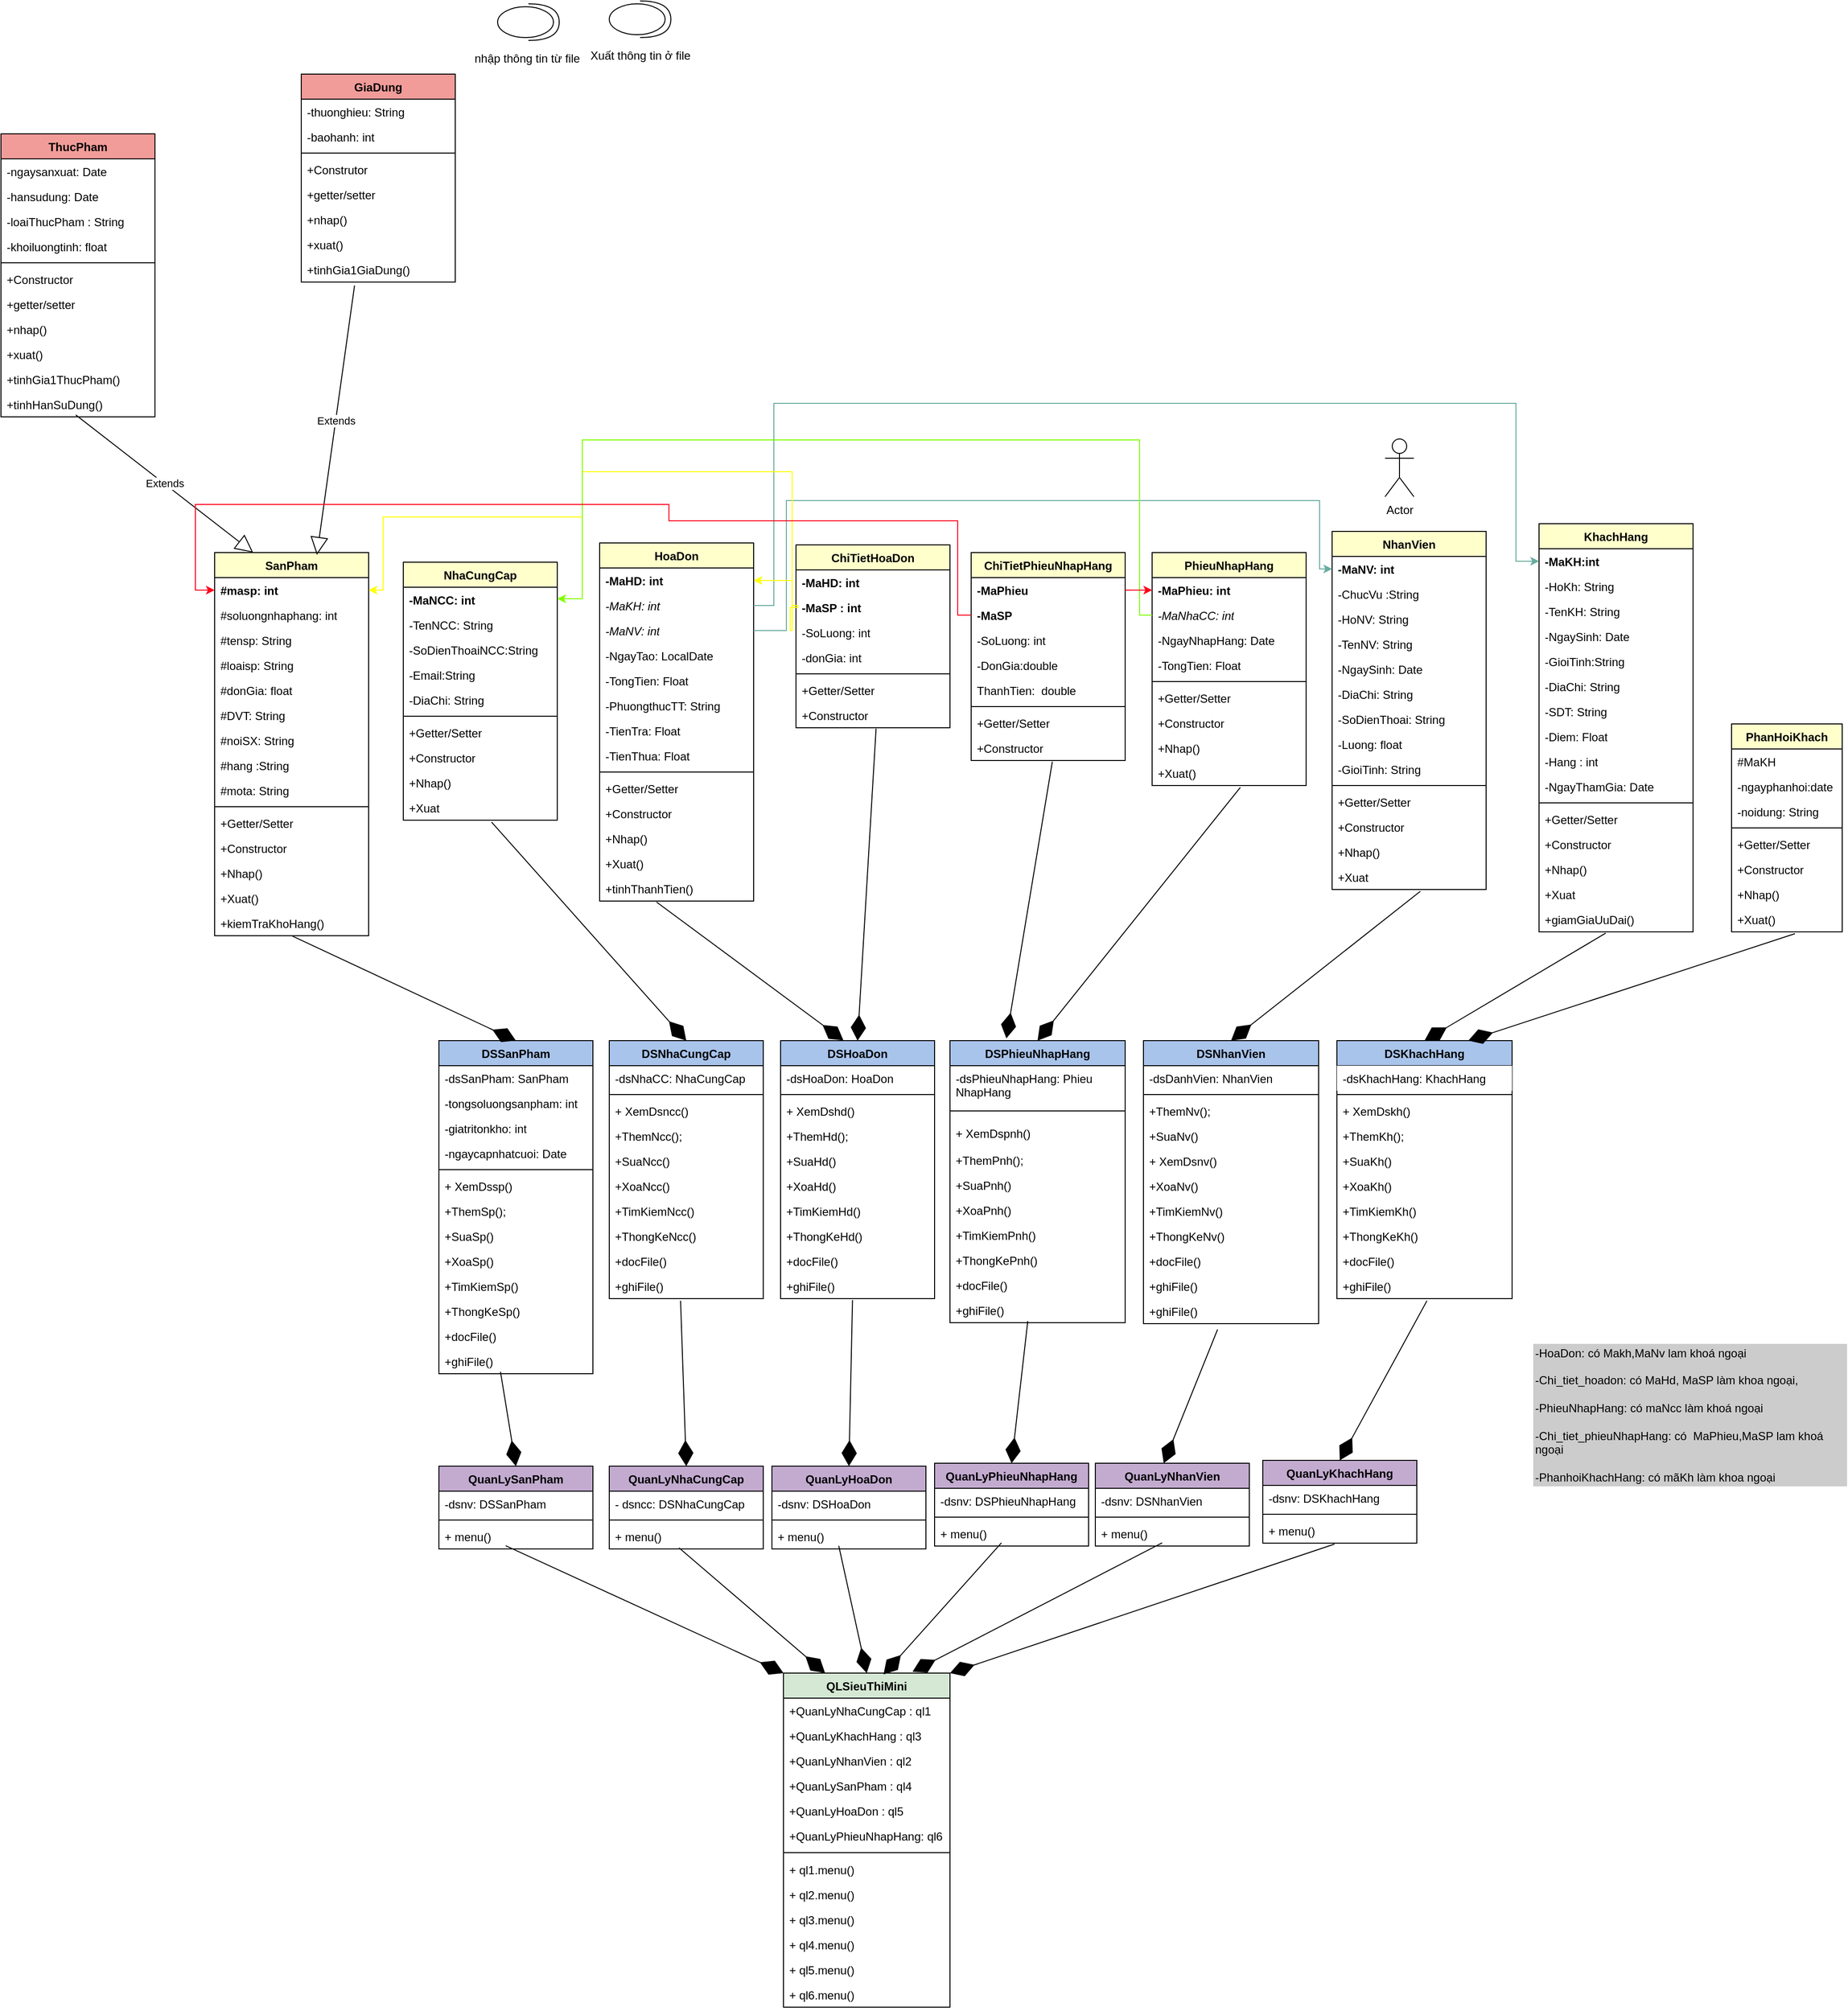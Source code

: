 <mxfile version="24.8.4">
  <diagram id="C5RBs43oDa-KdzZeNtuy" name="Page-1">
    <mxGraphModel grid="0" page="0" gridSize="10" guides="1" tooltips="1" connect="1" arrows="1" fold="1" pageScale="1" pageWidth="827" pageHeight="1169" background="#FFFFFF" math="0" shadow="0">
      <root>
        <mxCell id="WIyWlLk6GJQsqaUBKTNV-0" />
        <mxCell id="WIyWlLk6GJQsqaUBKTNV-1" parent="WIyWlLk6GJQsqaUBKTNV-0" />
        <mxCell id="RmwvAKCOpkevOdC7m3rw-8" value="QLSieuThiMini" style="swimlane;fontStyle=1;align=center;verticalAlign=top;childLayout=stackLayout;horizontal=1;startSize=26;horizontalStack=0;resizeParent=1;resizeParentMax=0;resizeLast=0;collapsible=1;marginBottom=0;whiteSpace=wrap;html=1;fillColor=#D5E8D4;" vertex="1" parent="WIyWlLk6GJQsqaUBKTNV-1">
          <mxGeometry x="522" y="337" width="173" height="347" as="geometry" />
        </mxCell>
        <mxCell id="RmwvAKCOpkevOdC7m3rw-9" value="+QuanLyNhaCungCap : ql1" style="text;strokeColor=none;fillColor=none;align=left;verticalAlign=top;spacingLeft=4;spacingRight=4;overflow=hidden;rotatable=0;points=[[0,0.5],[1,0.5]];portConstraint=eastwest;whiteSpace=wrap;html=1;" vertex="1" parent="RmwvAKCOpkevOdC7m3rw-8">
          <mxGeometry y="26" width="173" height="26" as="geometry" />
        </mxCell>
        <mxCell id="RmwvAKCOpkevOdC7m3rw-15" value="+QuanLyKhachHang : ql3" style="text;strokeColor=none;fillColor=none;align=left;verticalAlign=top;spacingLeft=4;spacingRight=4;overflow=hidden;rotatable=0;points=[[0,0.5],[1,0.5]];portConstraint=eastwest;whiteSpace=wrap;html=1;" vertex="1" parent="RmwvAKCOpkevOdC7m3rw-8">
          <mxGeometry y="52" width="173" height="26" as="geometry" />
        </mxCell>
        <mxCell id="RmwvAKCOpkevOdC7m3rw-13" value="+QuanLyNhanVien : ql2&lt;span style=&quot;white-space: pre;&quot;&gt;&#x9;&lt;/span&gt;" style="text;strokeColor=none;fillColor=none;align=left;verticalAlign=top;spacingLeft=4;spacingRight=4;overflow=hidden;rotatable=0;points=[[0,0.5],[1,0.5]];portConstraint=eastwest;whiteSpace=wrap;html=1;" vertex="1" parent="RmwvAKCOpkevOdC7m3rw-8">
          <mxGeometry y="78" width="173" height="26" as="geometry" />
        </mxCell>
        <mxCell id="RmwvAKCOpkevOdC7m3rw-16" value="+QuanLySanPham : ql4" style="text;strokeColor=none;fillColor=none;align=left;verticalAlign=top;spacingLeft=4;spacingRight=4;overflow=hidden;rotatable=0;points=[[0,0.5],[1,0.5]];portConstraint=eastwest;whiteSpace=wrap;html=1;" vertex="1" parent="RmwvAKCOpkevOdC7m3rw-8">
          <mxGeometry y="104" width="173" height="26" as="geometry" />
        </mxCell>
        <mxCell id="RmwvAKCOpkevOdC7m3rw-17" value="+QuanLyHoaDon : ql5" style="text;strokeColor=none;fillColor=none;align=left;verticalAlign=top;spacingLeft=4;spacingRight=4;overflow=hidden;rotatable=0;points=[[0,0.5],[1,0.5]];portConstraint=eastwest;whiteSpace=wrap;html=1;" vertex="1" parent="RmwvAKCOpkevOdC7m3rw-8">
          <mxGeometry y="130" width="173" height="26" as="geometry" />
        </mxCell>
        <mxCell id="RmwvAKCOpkevOdC7m3rw-18" value="+QuanLyPhieuNhapHang: ql6" style="text;strokeColor=none;fillColor=none;align=left;verticalAlign=top;spacingLeft=4;spacingRight=4;overflow=hidden;rotatable=0;points=[[0,0.5],[1,0.5]];portConstraint=eastwest;whiteSpace=wrap;html=1;" vertex="1" parent="RmwvAKCOpkevOdC7m3rw-8">
          <mxGeometry y="156" width="173" height="26" as="geometry" />
        </mxCell>
        <mxCell id="RmwvAKCOpkevOdC7m3rw-10" value="" style="line;strokeWidth=1;fillColor=none;align=left;verticalAlign=middle;spacingTop=-1;spacingLeft=3;spacingRight=3;rotatable=0;labelPosition=right;points=[];portConstraint=eastwest;strokeColor=inherit;" vertex="1" parent="RmwvAKCOpkevOdC7m3rw-8">
          <mxGeometry y="182" width="173" height="9" as="geometry" />
        </mxCell>
        <mxCell id="RmwvAKCOpkevOdC7m3rw-11" value="+ ql1.menu()&lt;div&gt;&lt;br&gt;&lt;/div&gt;" style="text;strokeColor=none;fillColor=none;align=left;verticalAlign=top;spacingLeft=4;spacingRight=4;overflow=hidden;rotatable=0;points=[[0,0.5],[1,0.5]];portConstraint=eastwest;whiteSpace=wrap;html=1;" vertex="1" parent="RmwvAKCOpkevOdC7m3rw-8">
          <mxGeometry y="191" width="173" height="26" as="geometry" />
        </mxCell>
        <mxCell id="RmwvAKCOpkevOdC7m3rw-19" value="+ ql2.menu()&lt;div&gt;&lt;br&gt;&lt;/div&gt;" style="text;strokeColor=none;fillColor=none;align=left;verticalAlign=top;spacingLeft=4;spacingRight=4;overflow=hidden;rotatable=0;points=[[0,0.5],[1,0.5]];portConstraint=eastwest;whiteSpace=wrap;html=1;" vertex="1" parent="RmwvAKCOpkevOdC7m3rw-8">
          <mxGeometry y="217" width="173" height="26" as="geometry" />
        </mxCell>
        <mxCell id="RmwvAKCOpkevOdC7m3rw-20" value="+ ql3.menu()&lt;div&gt;&lt;br&gt;&lt;/div&gt;" style="text;strokeColor=none;fillColor=none;align=left;verticalAlign=top;spacingLeft=4;spacingRight=4;overflow=hidden;rotatable=0;points=[[0,0.5],[1,0.5]];portConstraint=eastwest;whiteSpace=wrap;html=1;" vertex="1" parent="RmwvAKCOpkevOdC7m3rw-8">
          <mxGeometry y="243" width="173" height="26" as="geometry" />
        </mxCell>
        <mxCell id="RmwvAKCOpkevOdC7m3rw-21" value="+ ql4.menu()&lt;div&gt;&lt;br&gt;&lt;/div&gt;" style="text;strokeColor=none;fillColor=none;align=left;verticalAlign=top;spacingLeft=4;spacingRight=4;overflow=hidden;rotatable=0;points=[[0,0.5],[1,0.5]];portConstraint=eastwest;whiteSpace=wrap;html=1;" vertex="1" parent="RmwvAKCOpkevOdC7m3rw-8">
          <mxGeometry y="269" width="173" height="26" as="geometry" />
        </mxCell>
        <mxCell id="RmwvAKCOpkevOdC7m3rw-22" value="+ ql5.menu()&lt;div&gt;&lt;br&gt;&lt;/div&gt;" style="text;strokeColor=none;fillColor=none;align=left;verticalAlign=top;spacingLeft=4;spacingRight=4;overflow=hidden;rotatable=0;points=[[0,0.5],[1,0.5]];portConstraint=eastwest;whiteSpace=wrap;html=1;" vertex="1" parent="RmwvAKCOpkevOdC7m3rw-8">
          <mxGeometry y="295" width="173" height="26" as="geometry" />
        </mxCell>
        <mxCell id="RmwvAKCOpkevOdC7m3rw-23" value="+ ql6.menu()&lt;div&gt;&lt;br&gt;&lt;/div&gt;" style="text;strokeColor=none;fillColor=none;align=left;verticalAlign=top;spacingLeft=4;spacingRight=4;overflow=hidden;rotatable=0;points=[[0,0.5],[1,0.5]];portConstraint=eastwest;whiteSpace=wrap;html=1;" vertex="1" parent="RmwvAKCOpkevOdC7m3rw-8">
          <mxGeometry y="321" width="173" height="26" as="geometry" />
        </mxCell>
        <mxCell id="RmwvAKCOpkevOdC7m3rw-24" value="" style="endArrow=diamondThin;endFill=1;endSize=24;html=1;rounded=0;exitX=0.453;exitY=0.957;exitDx=0;exitDy=0;exitPerimeter=0;entryX=0.25;entryY=0;entryDx=0;entryDy=0;" edge="1" parent="WIyWlLk6GJQsqaUBKTNV-1" source="RmwvAKCOpkevOdC7m3rw-28" target="RmwvAKCOpkevOdC7m3rw-8">
          <mxGeometry width="160" relative="1" as="geometry">
            <mxPoint x="417" y="142" as="sourcePoint" />
            <mxPoint x="546" y="310" as="targetPoint" />
          </mxGeometry>
        </mxCell>
        <mxCell id="RmwvAKCOpkevOdC7m3rw-25" value="QuanLyNhaCungCap" style="swimlane;fontStyle=1;align=center;verticalAlign=top;childLayout=stackLayout;horizontal=1;startSize=26;horizontalStack=0;resizeParent=1;resizeParentMax=0;resizeLast=0;collapsible=1;marginBottom=0;whiteSpace=wrap;html=1;fillColor=#C3ABD0;" vertex="1" parent="WIyWlLk6GJQsqaUBKTNV-1">
          <mxGeometry x="341" y="122" width="160" height="86" as="geometry" />
        </mxCell>
        <mxCell id="RmwvAKCOpkevOdC7m3rw-26" value="- dsncc: DSNhaCungCap" style="text;strokeColor=none;fillColor=none;align=left;verticalAlign=top;spacingLeft=4;spacingRight=4;overflow=hidden;rotatable=0;points=[[0,0.5],[1,0.5]];portConstraint=eastwest;whiteSpace=wrap;html=1;" vertex="1" parent="RmwvAKCOpkevOdC7m3rw-25">
          <mxGeometry y="26" width="160" height="26" as="geometry" />
        </mxCell>
        <mxCell id="RmwvAKCOpkevOdC7m3rw-27" value="" style="line;strokeWidth=1;fillColor=none;align=left;verticalAlign=middle;spacingTop=-1;spacingLeft=3;spacingRight=3;rotatable=0;labelPosition=right;points=[];portConstraint=eastwest;strokeColor=inherit;" vertex="1" parent="RmwvAKCOpkevOdC7m3rw-25">
          <mxGeometry y="52" width="160" height="8" as="geometry" />
        </mxCell>
        <mxCell id="RmwvAKCOpkevOdC7m3rw-28" value="+ menu()" style="text;strokeColor=none;fillColor=none;align=left;verticalAlign=top;spacingLeft=4;spacingRight=4;overflow=hidden;rotatable=0;points=[[0,0.5],[1,0.5]];portConstraint=eastwest;whiteSpace=wrap;html=1;" vertex="1" parent="RmwvAKCOpkevOdC7m3rw-25">
          <mxGeometry y="60" width="160" height="26" as="geometry" />
        </mxCell>
        <mxCell id="RmwvAKCOpkevOdC7m3rw-29" value="" style="endArrow=diamondThin;endFill=1;endSize=24;html=1;rounded=0;entryX=0.775;entryY=-0.004;entryDx=0;entryDy=0;exitX=0.434;exitY=0.874;exitDx=0;exitDy=0;exitPerimeter=0;entryPerimeter=0;" edge="1" parent="WIyWlLk6GJQsqaUBKTNV-1" source="RmwvAKCOpkevOdC7m3rw-33" target="RmwvAKCOpkevOdC7m3rw-8">
          <mxGeometry width="160" relative="1" as="geometry">
            <mxPoint x="877" y="191" as="sourcePoint" />
            <mxPoint x="728" y="293" as="targetPoint" />
          </mxGeometry>
        </mxCell>
        <mxCell id="RmwvAKCOpkevOdC7m3rw-30" value="QuanLyNhanVien" style="swimlane;fontStyle=1;align=center;verticalAlign=top;childLayout=stackLayout;horizontal=1;startSize=26;horizontalStack=0;resizeParent=1;resizeParentMax=0;resizeLast=0;collapsible=1;marginBottom=0;whiteSpace=wrap;html=1;fillColor=#C3ABD0;" vertex="1" parent="WIyWlLk6GJQsqaUBKTNV-1">
          <mxGeometry x="846" y="119" width="160" height="86" as="geometry" />
        </mxCell>
        <mxCell id="RmwvAKCOpkevOdC7m3rw-31" value="-dsnv: DSNhanVien" style="text;strokeColor=none;fillColor=none;align=left;verticalAlign=top;spacingLeft=4;spacingRight=4;overflow=hidden;rotatable=0;points=[[0,0.5],[1,0.5]];portConstraint=eastwest;whiteSpace=wrap;html=1;" vertex="1" parent="RmwvAKCOpkevOdC7m3rw-30">
          <mxGeometry y="26" width="160" height="26" as="geometry" />
        </mxCell>
        <mxCell id="RmwvAKCOpkevOdC7m3rw-32" value="" style="line;strokeWidth=1;fillColor=none;align=left;verticalAlign=middle;spacingTop=-1;spacingLeft=3;spacingRight=3;rotatable=0;labelPosition=right;points=[];portConstraint=eastwest;strokeColor=inherit;" vertex="1" parent="RmwvAKCOpkevOdC7m3rw-30">
          <mxGeometry y="52" width="160" height="8" as="geometry" />
        </mxCell>
        <mxCell id="RmwvAKCOpkevOdC7m3rw-33" value="+ menu()" style="text;strokeColor=none;fillColor=none;align=left;verticalAlign=top;spacingLeft=4;spacingRight=4;overflow=hidden;rotatable=0;points=[[0,0.5],[1,0.5]];portConstraint=eastwest;whiteSpace=wrap;html=1;" vertex="1" parent="RmwvAKCOpkevOdC7m3rw-30">
          <mxGeometry y="60" width="160" height="26" as="geometry" />
        </mxCell>
        <mxCell id="RmwvAKCOpkevOdC7m3rw-34" value="" style="endArrow=diamondThin;endFill=1;endSize=24;html=1;rounded=0;entryX=1;entryY=0;entryDx=0;entryDy=0;exitX=0.465;exitY=1.038;exitDx=0;exitDy=0;exitPerimeter=0;" edge="1" parent="WIyWlLk6GJQsqaUBKTNV-1" source="RmwvAKCOpkevOdC7m3rw-38" target="RmwvAKCOpkevOdC7m3rw-8">
          <mxGeometry width="160" relative="1" as="geometry">
            <mxPoint x="1156" y="280" as="sourcePoint" />
            <mxPoint x="982" y="389" as="targetPoint" />
          </mxGeometry>
        </mxCell>
        <mxCell id="RmwvAKCOpkevOdC7m3rw-35" value="QuanLyKhachHang" style="swimlane;fontStyle=1;align=center;verticalAlign=top;childLayout=stackLayout;horizontal=1;startSize=26;horizontalStack=0;resizeParent=1;resizeParentMax=0;resizeLast=0;collapsible=1;marginBottom=0;whiteSpace=wrap;html=1;fillColor=#C3ABD0;" vertex="1" parent="WIyWlLk6GJQsqaUBKTNV-1">
          <mxGeometry x="1020" y="116" width="160" height="86" as="geometry" />
        </mxCell>
        <mxCell id="RmwvAKCOpkevOdC7m3rw-36" value="-dsnv: DSKhachHang" style="text;strokeColor=none;fillColor=none;align=left;verticalAlign=top;spacingLeft=4;spacingRight=4;overflow=hidden;rotatable=0;points=[[0,0.5],[1,0.5]];portConstraint=eastwest;whiteSpace=wrap;html=1;" vertex="1" parent="RmwvAKCOpkevOdC7m3rw-35">
          <mxGeometry y="26" width="160" height="26" as="geometry" />
        </mxCell>
        <mxCell id="RmwvAKCOpkevOdC7m3rw-37" value="" style="line;strokeWidth=1;fillColor=none;align=left;verticalAlign=middle;spacingTop=-1;spacingLeft=3;spacingRight=3;rotatable=0;labelPosition=right;points=[];portConstraint=eastwest;strokeColor=inherit;" vertex="1" parent="RmwvAKCOpkevOdC7m3rw-35">
          <mxGeometry y="52" width="160" height="8" as="geometry" />
        </mxCell>
        <mxCell id="RmwvAKCOpkevOdC7m3rw-38" value="+ menu()" style="text;strokeColor=none;fillColor=none;align=left;verticalAlign=top;spacingLeft=4;spacingRight=4;overflow=hidden;rotatable=0;points=[[0,0.5],[1,0.5]];portConstraint=eastwest;whiteSpace=wrap;html=1;" vertex="1" parent="RmwvAKCOpkevOdC7m3rw-35">
          <mxGeometry y="60" width="160" height="26" as="geometry" />
        </mxCell>
        <mxCell id="RmwvAKCOpkevOdC7m3rw-39" value="" style="endArrow=diamondThin;endFill=1;endSize=24;html=1;rounded=0;exitX=0.434;exitY=0.874;exitDx=0;exitDy=0;exitPerimeter=0;entryX=0;entryY=0;entryDx=0;entryDy=0;" edge="1" parent="WIyWlLk6GJQsqaUBKTNV-1" source="RmwvAKCOpkevOdC7m3rw-43" target="RmwvAKCOpkevOdC7m3rw-8">
          <mxGeometry width="160" relative="1" as="geometry">
            <mxPoint x="221" y="263" as="sourcePoint" />
            <mxPoint x="538" y="317" as="targetPoint" />
          </mxGeometry>
        </mxCell>
        <mxCell id="RmwvAKCOpkevOdC7m3rw-40" value="QuanLySanPham" style="swimlane;fontStyle=1;align=center;verticalAlign=top;childLayout=stackLayout;horizontal=1;startSize=26;horizontalStack=0;resizeParent=1;resizeParentMax=0;resizeLast=0;collapsible=1;marginBottom=0;whiteSpace=wrap;html=1;fillColor=#C3ABD0;" vertex="1" parent="WIyWlLk6GJQsqaUBKTNV-1">
          <mxGeometry x="164" y="122" width="160" height="86" as="geometry" />
        </mxCell>
        <mxCell id="RmwvAKCOpkevOdC7m3rw-41" value="-dsnv: DSSanPham&lt;div&gt;&lt;br&gt;&lt;/div&gt;" style="text;strokeColor=none;fillColor=none;align=left;verticalAlign=top;spacingLeft=4;spacingRight=4;overflow=hidden;rotatable=0;points=[[0,0.5],[1,0.5]];portConstraint=eastwest;whiteSpace=wrap;html=1;" vertex="1" parent="RmwvAKCOpkevOdC7m3rw-40">
          <mxGeometry y="26" width="160" height="26" as="geometry" />
        </mxCell>
        <mxCell id="RmwvAKCOpkevOdC7m3rw-42" value="" style="line;strokeWidth=1;fillColor=none;align=left;verticalAlign=middle;spacingTop=-1;spacingLeft=3;spacingRight=3;rotatable=0;labelPosition=right;points=[];portConstraint=eastwest;strokeColor=inherit;" vertex="1" parent="RmwvAKCOpkevOdC7m3rw-40">
          <mxGeometry y="52" width="160" height="8" as="geometry" />
        </mxCell>
        <mxCell id="RmwvAKCOpkevOdC7m3rw-43" value="+ menu()" style="text;strokeColor=none;fillColor=none;align=left;verticalAlign=top;spacingLeft=4;spacingRight=4;overflow=hidden;rotatable=0;points=[[0,0.5],[1,0.5]];portConstraint=eastwest;whiteSpace=wrap;html=1;" vertex="1" parent="RmwvAKCOpkevOdC7m3rw-40">
          <mxGeometry y="60" width="160" height="26" as="geometry" />
        </mxCell>
        <mxCell id="RmwvAKCOpkevOdC7m3rw-44" value="" style="endArrow=diamondThin;endFill=1;endSize=24;html=1;rounded=0;exitX=0.434;exitY=0.874;exitDx=0;exitDy=0;exitPerimeter=0;entryX=0.5;entryY=0;entryDx=0;entryDy=0;" edge="1" parent="WIyWlLk6GJQsqaUBKTNV-1" source="RmwvAKCOpkevOdC7m3rw-48" target="RmwvAKCOpkevOdC7m3rw-8">
          <mxGeometry width="160" relative="1" as="geometry">
            <mxPoint x="650" y="277" as="sourcePoint" />
            <mxPoint x="544" y="328" as="targetPoint" />
          </mxGeometry>
        </mxCell>
        <mxCell id="RmwvAKCOpkevOdC7m3rw-45" value="QuanLyHoaDon" style="swimlane;fontStyle=1;align=center;verticalAlign=top;childLayout=stackLayout;horizontal=1;startSize=26;horizontalStack=0;resizeParent=1;resizeParentMax=0;resizeLast=0;collapsible=1;marginBottom=0;whiteSpace=wrap;html=1;fillColor=#C3ABD0;" vertex="1" parent="WIyWlLk6GJQsqaUBKTNV-1">
          <mxGeometry x="510" y="122" width="160" height="86" as="geometry" />
        </mxCell>
        <mxCell id="RmwvAKCOpkevOdC7m3rw-46" value="-dsnv: DSHoaDon&lt;div&gt;&lt;br&gt;&lt;/div&gt;" style="text;strokeColor=none;fillColor=none;align=left;verticalAlign=top;spacingLeft=4;spacingRight=4;overflow=hidden;rotatable=0;points=[[0,0.5],[1,0.5]];portConstraint=eastwest;whiteSpace=wrap;html=1;" vertex="1" parent="RmwvAKCOpkevOdC7m3rw-45">
          <mxGeometry y="26" width="160" height="26" as="geometry" />
        </mxCell>
        <mxCell id="RmwvAKCOpkevOdC7m3rw-47" value="" style="line;strokeWidth=1;fillColor=none;align=left;verticalAlign=middle;spacingTop=-1;spacingLeft=3;spacingRight=3;rotatable=0;labelPosition=right;points=[];portConstraint=eastwest;strokeColor=inherit;" vertex="1" parent="RmwvAKCOpkevOdC7m3rw-45">
          <mxGeometry y="52" width="160" height="8" as="geometry" />
        </mxCell>
        <mxCell id="RmwvAKCOpkevOdC7m3rw-48" value="+ menu()" style="text;strokeColor=none;fillColor=none;align=left;verticalAlign=top;spacingLeft=4;spacingRight=4;overflow=hidden;rotatable=0;points=[[0,0.5],[1,0.5]];portConstraint=eastwest;whiteSpace=wrap;html=1;" vertex="1" parent="RmwvAKCOpkevOdC7m3rw-45">
          <mxGeometry y="60" width="160" height="26" as="geometry" />
        </mxCell>
        <mxCell id="RmwvAKCOpkevOdC7m3rw-49" value="" style="endArrow=diamondThin;endFill=1;endSize=24;html=1;rounded=0;exitX=0.434;exitY=0.874;exitDx=0;exitDy=0;exitPerimeter=0;entryX=0.601;entryY=0.004;entryDx=0;entryDy=0;entryPerimeter=0;" edge="1" parent="WIyWlLk6GJQsqaUBKTNV-1" source="RmwvAKCOpkevOdC7m3rw-53" target="RmwvAKCOpkevOdC7m3rw-8">
          <mxGeometry width="160" relative="1" as="geometry">
            <mxPoint x="824" y="274" as="sourcePoint" />
            <mxPoint x="632" y="238" as="targetPoint" />
          </mxGeometry>
        </mxCell>
        <mxCell id="RmwvAKCOpkevOdC7m3rw-50" value="QuanLyPhieuNhapHang" style="swimlane;fontStyle=1;align=center;verticalAlign=top;childLayout=stackLayout;horizontal=1;startSize=26;horizontalStack=0;resizeParent=1;resizeParentMax=0;resizeLast=0;collapsible=1;marginBottom=0;whiteSpace=wrap;html=1;fillColor=#C3ABD0;" vertex="1" parent="WIyWlLk6GJQsqaUBKTNV-1">
          <mxGeometry x="679" y="119" width="160" height="86" as="geometry" />
        </mxCell>
        <mxCell id="RmwvAKCOpkevOdC7m3rw-51" value="-dsnv: DSPhieuNhapHang&lt;div&gt;&lt;br&gt;&lt;/div&gt;" style="text;strokeColor=none;fillColor=none;align=left;verticalAlign=top;spacingLeft=4;spacingRight=4;overflow=hidden;rotatable=0;points=[[0,0.5],[1,0.5]];portConstraint=eastwest;whiteSpace=wrap;html=1;" vertex="1" parent="RmwvAKCOpkevOdC7m3rw-50">
          <mxGeometry y="26" width="160" height="26" as="geometry" />
        </mxCell>
        <mxCell id="RmwvAKCOpkevOdC7m3rw-52" value="" style="line;strokeWidth=1;fillColor=none;align=left;verticalAlign=middle;spacingTop=-1;spacingLeft=3;spacingRight=3;rotatable=0;labelPosition=right;points=[];portConstraint=eastwest;strokeColor=inherit;" vertex="1" parent="RmwvAKCOpkevOdC7m3rw-50">
          <mxGeometry y="52" width="160" height="8" as="geometry" />
        </mxCell>
        <mxCell id="RmwvAKCOpkevOdC7m3rw-53" value="+ menu()" style="text;strokeColor=none;fillColor=none;align=left;verticalAlign=top;spacingLeft=4;spacingRight=4;overflow=hidden;rotatable=0;points=[[0,0.5],[1,0.5]];portConstraint=eastwest;whiteSpace=wrap;html=1;" vertex="1" parent="RmwvAKCOpkevOdC7m3rw-50">
          <mxGeometry y="60" width="160" height="26" as="geometry" />
        </mxCell>
        <mxCell id="RmwvAKCOpkevOdC7m3rw-55" value="" style="endArrow=diamondThin;endFill=1;endSize=24;html=1;rounded=0;entryX=0.5;entryY=0;entryDx=0;entryDy=0;exitX=0.4;exitY=0.926;exitDx=0;exitDy=0;exitPerimeter=0;" edge="1" parent="WIyWlLk6GJQsqaUBKTNV-1" source="CawzFOfw7iv2VanNzyGM-224" target="RmwvAKCOpkevOdC7m3rw-40">
          <mxGeometry width="160" relative="1" as="geometry">
            <mxPoint x="149" y="-201" as="sourcePoint" />
            <mxPoint x="462" y="-199" as="targetPoint" />
          </mxGeometry>
        </mxCell>
        <mxCell id="RmwvAKCOpkevOdC7m3rw-56" value="DSSanPham" style="swimlane;fontStyle=1;align=center;verticalAlign=top;childLayout=stackLayout;horizontal=1;startSize=26;horizontalStack=0;resizeParent=1;resizeParentMax=0;resizeLast=0;collapsible=1;marginBottom=0;whiteSpace=wrap;html=1;fillColor=#A9C4EB;" vertex="1" parent="WIyWlLk6GJQsqaUBKTNV-1">
          <mxGeometry x="164" y="-320" width="160" height="346" as="geometry" />
        </mxCell>
        <mxCell id="RmwvAKCOpkevOdC7m3rw-57" value="&lt;div&gt;-dsSanPham: SanPham&lt;/div&gt;" style="text;strokeColor=none;fillColor=none;align=left;verticalAlign=top;spacingLeft=4;spacingRight=4;overflow=hidden;rotatable=0;points=[[0,0.5],[1,0.5]];portConstraint=eastwest;whiteSpace=wrap;html=1;" vertex="1" parent="RmwvAKCOpkevOdC7m3rw-56">
          <mxGeometry y="26" width="160" height="26" as="geometry" />
        </mxCell>
        <mxCell id="RmwvAKCOpkevOdC7m3rw-61" value="&lt;div&gt;-tongsoluongsanpham: int&amp;nbsp;&lt;/div&gt;" style="text;strokeColor=none;fillColor=none;align=left;verticalAlign=top;spacingLeft=4;spacingRight=4;overflow=hidden;rotatable=0;points=[[0,0.5],[1,0.5]];portConstraint=eastwest;whiteSpace=wrap;html=1;" vertex="1" parent="RmwvAKCOpkevOdC7m3rw-56">
          <mxGeometry y="52" width="160" height="26" as="geometry" />
        </mxCell>
        <mxCell id="RmwvAKCOpkevOdC7m3rw-62" value="&lt;div&gt;-giatritonkho: int&lt;/div&gt;" style="text;strokeColor=none;fillColor=none;align=left;verticalAlign=top;spacingLeft=4;spacingRight=4;overflow=hidden;rotatable=0;points=[[0,0.5],[1,0.5]];portConstraint=eastwest;whiteSpace=wrap;html=1;" vertex="1" parent="RmwvAKCOpkevOdC7m3rw-56">
          <mxGeometry y="78" width="160" height="26" as="geometry" />
        </mxCell>
        <mxCell id="RmwvAKCOpkevOdC7m3rw-63" value="&lt;div&gt;-ngaycapnhatcuoi: Date&lt;/div&gt;" style="text;strokeColor=none;fillColor=none;align=left;verticalAlign=top;spacingLeft=4;spacingRight=4;overflow=hidden;rotatable=0;points=[[0,0.5],[1,0.5]];portConstraint=eastwest;whiteSpace=wrap;html=1;" vertex="1" parent="RmwvAKCOpkevOdC7m3rw-56">
          <mxGeometry y="104" width="160" height="26" as="geometry" />
        </mxCell>
        <mxCell id="RmwvAKCOpkevOdC7m3rw-58" value="" style="line;strokeWidth=1;fillColor=none;align=left;verticalAlign=middle;spacingTop=-1;spacingLeft=3;spacingRight=3;rotatable=0;labelPosition=right;points=[];portConstraint=eastwest;strokeColor=inherit;" vertex="1" parent="RmwvAKCOpkevOdC7m3rw-56">
          <mxGeometry y="130" width="160" height="8" as="geometry" />
        </mxCell>
        <mxCell id="RmwvAKCOpkevOdC7m3rw-59" value="+ XemDssp()" style="text;strokeColor=none;fillColor=none;align=left;verticalAlign=top;spacingLeft=4;spacingRight=4;overflow=hidden;rotatable=0;points=[[0,0.5],[1,0.5]];portConstraint=eastwest;whiteSpace=wrap;html=1;" vertex="1" parent="RmwvAKCOpkevOdC7m3rw-56">
          <mxGeometry y="138" width="160" height="26" as="geometry" />
        </mxCell>
        <mxCell id="RmwvAKCOpkevOdC7m3rw-64" value="+ThemSp();" style="text;strokeColor=none;fillColor=none;align=left;verticalAlign=top;spacingLeft=4;spacingRight=4;overflow=hidden;rotatable=0;points=[[0,0.5],[1,0.5]];portConstraint=eastwest;whiteSpace=wrap;html=1;" vertex="1" parent="RmwvAKCOpkevOdC7m3rw-56">
          <mxGeometry y="164" width="160" height="26" as="geometry" />
        </mxCell>
        <mxCell id="RmwvAKCOpkevOdC7m3rw-65" value="+SuaSp()" style="text;strokeColor=none;fillColor=none;align=left;verticalAlign=top;spacingLeft=4;spacingRight=4;overflow=hidden;rotatable=0;points=[[0,0.5],[1,0.5]];portConstraint=eastwest;whiteSpace=wrap;html=1;" vertex="1" parent="RmwvAKCOpkevOdC7m3rw-56">
          <mxGeometry y="190" width="160" height="26" as="geometry" />
        </mxCell>
        <mxCell id="RmwvAKCOpkevOdC7m3rw-66" value="+XoaSp()" style="text;strokeColor=none;fillColor=none;align=left;verticalAlign=top;spacingLeft=4;spacingRight=4;overflow=hidden;rotatable=0;points=[[0,0.5],[1,0.5]];portConstraint=eastwest;whiteSpace=wrap;html=1;" vertex="1" parent="RmwvAKCOpkevOdC7m3rw-56">
          <mxGeometry y="216" width="160" height="26" as="geometry" />
        </mxCell>
        <mxCell id="RmwvAKCOpkevOdC7m3rw-67" value="+TimKiemSp()" style="text;strokeColor=none;fillColor=none;align=left;verticalAlign=top;spacingLeft=4;spacingRight=4;overflow=hidden;rotatable=0;points=[[0,0.5],[1,0.5]];portConstraint=eastwest;whiteSpace=wrap;html=1;" vertex="1" parent="RmwvAKCOpkevOdC7m3rw-56">
          <mxGeometry y="242" width="160" height="26" as="geometry" />
        </mxCell>
        <mxCell id="RmwvAKCOpkevOdC7m3rw-68" value="+ThongKeSp()" style="text;strokeColor=none;fillColor=none;align=left;verticalAlign=top;spacingLeft=4;spacingRight=4;overflow=hidden;rotatable=0;points=[[0,0.5],[1,0.5]];portConstraint=eastwest;whiteSpace=wrap;html=1;" vertex="1" parent="RmwvAKCOpkevOdC7m3rw-56">
          <mxGeometry y="268" width="160" height="26" as="geometry" />
        </mxCell>
        <mxCell id="CawzFOfw7iv2VanNzyGM-223" value="+docFile()" style="text;strokeColor=none;fillColor=none;align=left;verticalAlign=top;spacingLeft=4;spacingRight=4;overflow=hidden;rotatable=0;points=[[0,0.5],[1,0.5]];portConstraint=eastwest;whiteSpace=wrap;html=1;" vertex="1" parent="RmwvAKCOpkevOdC7m3rw-56">
          <mxGeometry y="294" width="160" height="26" as="geometry" />
        </mxCell>
        <mxCell id="CawzFOfw7iv2VanNzyGM-224" value="+ghiFile()" style="text;strokeColor=none;fillColor=none;align=left;verticalAlign=top;spacingLeft=4;spacingRight=4;overflow=hidden;rotatable=0;points=[[0,0.5],[1,0.5]];portConstraint=eastwest;whiteSpace=wrap;html=1;" vertex="1" parent="RmwvAKCOpkevOdC7m3rw-56">
          <mxGeometry y="320" width="160" height="26" as="geometry" />
        </mxCell>
        <mxCell id="RmwvAKCOpkevOdC7m3rw-69" value="" style="endArrow=diamondThin;endFill=1;endSize=24;html=1;rounded=0;entryX=0.5;entryY=0;entryDx=0;entryDy=0;exitX=0.504;exitY=1.011;exitDx=0;exitDy=0;exitPerimeter=0;" edge="1" parent="WIyWlLk6GJQsqaUBKTNV-1" source="CawzFOfw7iv2VanNzyGM-253" target="RmwvAKCOpkevOdC7m3rw-56">
          <mxGeometry width="160" relative="1" as="geometry">
            <mxPoint x="172.663" y="-560" as="sourcePoint" />
            <mxPoint x="168" y="-380" as="targetPoint" />
          </mxGeometry>
        </mxCell>
        <mxCell id="RmwvAKCOpkevOdC7m3rw-70" value="SanPham" style="swimlane;fontStyle=1;align=center;verticalAlign=top;childLayout=stackLayout;horizontal=1;startSize=26;horizontalStack=0;resizeParent=1;resizeParentMax=0;resizeLast=0;collapsible=1;marginBottom=0;whiteSpace=wrap;html=1;fillColor=#FFFFCC;" vertex="1" parent="WIyWlLk6GJQsqaUBKTNV-1">
          <mxGeometry x="-69" y="-827" width="160" height="398" as="geometry" />
        </mxCell>
        <mxCell id="RmwvAKCOpkevOdC7m3rw-74" value="#masp: int" style="text;strokeColor=none;fillColor=none;align=left;verticalAlign=top;spacingLeft=4;spacingRight=4;overflow=hidden;rotatable=0;points=[[0,0.5],[1,0.5]];portConstraint=eastwest;whiteSpace=wrap;html=1;fontStyle=1" vertex="1" parent="RmwvAKCOpkevOdC7m3rw-70">
          <mxGeometry y="26" width="160" height="26" as="geometry" />
        </mxCell>
        <mxCell id="RmwvAKCOpkevOdC7m3rw-83" value="#soluongnhaphang: int" style="text;strokeColor=none;fillColor=none;align=left;verticalAlign=top;spacingLeft=4;spacingRight=4;overflow=hidden;rotatable=0;points=[[0,0.5],[1,0.5]];portConstraint=eastwest;whiteSpace=wrap;html=1;" vertex="1" parent="RmwvAKCOpkevOdC7m3rw-70">
          <mxGeometry y="52" width="160" height="26" as="geometry" />
        </mxCell>
        <mxCell id="RmwvAKCOpkevOdC7m3rw-84" value="#tensp: String" style="text;strokeColor=none;fillColor=none;align=left;verticalAlign=top;spacingLeft=4;spacingRight=4;overflow=hidden;rotatable=0;points=[[0,0.5],[1,0.5]];portConstraint=eastwest;whiteSpace=wrap;html=1;" vertex="1" parent="RmwvAKCOpkevOdC7m3rw-70">
          <mxGeometry y="78" width="160" height="26" as="geometry" />
        </mxCell>
        <mxCell id="RmwvAKCOpkevOdC7m3rw-85" value="#loaisp: String" style="text;strokeColor=none;fillColor=none;align=left;verticalAlign=top;spacingLeft=4;spacingRight=4;overflow=hidden;rotatable=0;points=[[0,0.5],[1,0.5]];portConstraint=eastwest;whiteSpace=wrap;html=1;" vertex="1" parent="RmwvAKCOpkevOdC7m3rw-70">
          <mxGeometry y="104" width="160" height="26" as="geometry" />
        </mxCell>
        <mxCell id="RmwvAKCOpkevOdC7m3rw-87" value="#donGia: float" style="text;strokeColor=none;fillColor=none;align=left;verticalAlign=top;spacingLeft=4;spacingRight=4;overflow=hidden;rotatable=0;points=[[0,0.5],[1,0.5]];portConstraint=eastwest;whiteSpace=wrap;html=1;" vertex="1" parent="RmwvAKCOpkevOdC7m3rw-70">
          <mxGeometry y="130" width="160" height="26" as="geometry" />
        </mxCell>
        <mxCell id="CawzFOfw7iv2VanNzyGM-187" value="#DVT: String&amp;nbsp;" style="text;strokeColor=none;fillColor=none;align=left;verticalAlign=top;spacingLeft=4;spacingRight=4;overflow=hidden;rotatable=0;points=[[0,0.5],[1,0.5]];portConstraint=eastwest;whiteSpace=wrap;html=1;" vertex="1" parent="RmwvAKCOpkevOdC7m3rw-70">
          <mxGeometry y="156" width="160" height="26" as="geometry" />
        </mxCell>
        <mxCell id="CawzFOfw7iv2VanNzyGM-188" value="#noiSX: String&amp;nbsp;" style="text;strokeColor=none;fillColor=none;align=left;verticalAlign=top;spacingLeft=4;spacingRight=4;overflow=hidden;rotatable=0;points=[[0,0.5],[1,0.5]];portConstraint=eastwest;whiteSpace=wrap;html=1;" vertex="1" parent="RmwvAKCOpkevOdC7m3rw-70">
          <mxGeometry y="182" width="160" height="26" as="geometry" />
        </mxCell>
        <mxCell id="CawzFOfw7iv2VanNzyGM-189" value="#hang :String&amp;nbsp;" style="text;strokeColor=none;fillColor=none;align=left;verticalAlign=top;spacingLeft=4;spacingRight=4;overflow=hidden;rotatable=0;points=[[0,0.5],[1,0.5]];portConstraint=eastwest;whiteSpace=wrap;html=1;" vertex="1" parent="RmwvAKCOpkevOdC7m3rw-70">
          <mxGeometry y="208" width="160" height="26" as="geometry" />
        </mxCell>
        <mxCell id="RmwvAKCOpkevOdC7m3rw-88" value="#mota: String" style="text;strokeColor=none;fillColor=none;align=left;verticalAlign=top;spacingLeft=4;spacingRight=4;overflow=hidden;rotatable=0;points=[[0,0.5],[1,0.5]];portConstraint=eastwest;whiteSpace=wrap;html=1;" vertex="1" parent="RmwvAKCOpkevOdC7m3rw-70">
          <mxGeometry y="234" width="160" height="26" as="geometry" />
        </mxCell>
        <mxCell id="RmwvAKCOpkevOdC7m3rw-75" value="" style="line;strokeWidth=1;fillColor=none;align=left;verticalAlign=middle;spacingTop=-1;spacingLeft=3;spacingRight=3;rotatable=0;labelPosition=right;points=[];portConstraint=eastwest;strokeColor=inherit;" vertex="1" parent="RmwvAKCOpkevOdC7m3rw-70">
          <mxGeometry y="260" width="160" height="8" as="geometry" />
        </mxCell>
        <mxCell id="RmwvAKCOpkevOdC7m3rw-76" value="&lt;div&gt;+Getter/Setter&amp;nbsp;&lt;/div&gt;" style="text;strokeColor=none;fillColor=none;align=left;verticalAlign=top;spacingLeft=4;spacingRight=4;overflow=hidden;rotatable=0;points=[[0,0.5],[1,0.5]];portConstraint=eastwest;whiteSpace=wrap;html=1;" vertex="1" parent="RmwvAKCOpkevOdC7m3rw-70">
          <mxGeometry y="268" width="160" height="26" as="geometry" />
        </mxCell>
        <mxCell id="RmwvAKCOpkevOdC7m3rw-104" value="&lt;div&gt;+Constructor&lt;/div&gt;" style="text;strokeColor=none;fillColor=none;align=left;verticalAlign=top;spacingLeft=4;spacingRight=4;overflow=hidden;rotatable=0;points=[[0,0.5],[1,0.5]];portConstraint=eastwest;whiteSpace=wrap;html=1;" vertex="1" parent="RmwvAKCOpkevOdC7m3rw-70">
          <mxGeometry y="294" width="160" height="26" as="geometry" />
        </mxCell>
        <mxCell id="RmwvAKCOpkevOdC7m3rw-102" value="+Nhap()" style="text;strokeColor=none;fillColor=none;align=left;verticalAlign=top;spacingLeft=4;spacingRight=4;overflow=hidden;rotatable=0;points=[[0,0.5],[1,0.5]];portConstraint=eastwest;whiteSpace=wrap;html=1;" vertex="1" parent="RmwvAKCOpkevOdC7m3rw-70">
          <mxGeometry y="320" width="160" height="26" as="geometry" />
        </mxCell>
        <mxCell id="RmwvAKCOpkevOdC7m3rw-103" value="+Xuat()" style="text;strokeColor=none;fillColor=none;align=left;verticalAlign=top;spacingLeft=4;spacingRight=4;overflow=hidden;rotatable=0;points=[[0,0.5],[1,0.5]];portConstraint=eastwest;whiteSpace=wrap;html=1;" vertex="1" parent="RmwvAKCOpkevOdC7m3rw-70">
          <mxGeometry y="346" width="160" height="26" as="geometry" />
        </mxCell>
        <mxCell id="CawzFOfw7iv2VanNzyGM-253" value="+kiemTraKhoHang()" style="text;strokeColor=none;fillColor=none;align=left;verticalAlign=top;spacingLeft=4;spacingRight=4;overflow=hidden;rotatable=0;points=[[0,0.5],[1,0.5]];portConstraint=eastwest;whiteSpace=wrap;html=1;" vertex="1" parent="RmwvAKCOpkevOdC7m3rw-70">
          <mxGeometry y="372" width="160" height="26" as="geometry" />
        </mxCell>
        <mxCell id="RmwvAKCOpkevOdC7m3rw-91" value="ThucPham" style="swimlane;fontStyle=1;align=center;verticalAlign=top;childLayout=stackLayout;horizontal=1;startSize=26;horizontalStack=0;resizeParent=1;resizeParentMax=0;resizeLast=0;collapsible=1;marginBottom=0;whiteSpace=wrap;html=1;fillColor=#F19C99;" vertex="1" parent="WIyWlLk6GJQsqaUBKTNV-1">
          <mxGeometry x="-291" y="-1262" width="160" height="294" as="geometry" />
        </mxCell>
        <mxCell id="RmwvAKCOpkevOdC7m3rw-92" value="-ngaysanxuat: Date" style="text;strokeColor=none;fillColor=none;align=left;verticalAlign=top;spacingLeft=4;spacingRight=4;overflow=hidden;rotatable=0;points=[[0,0.5],[1,0.5]];portConstraint=eastwest;whiteSpace=wrap;html=1;" vertex="1" parent="RmwvAKCOpkevOdC7m3rw-91">
          <mxGeometry y="26" width="160" height="26" as="geometry" />
        </mxCell>
        <mxCell id="CawzFOfw7iv2VanNzyGM-199" value="-hansudung: Date" style="text;strokeColor=none;fillColor=none;align=left;verticalAlign=top;spacingLeft=4;spacingRight=4;overflow=hidden;rotatable=0;points=[[0,0.5],[1,0.5]];portConstraint=eastwest;whiteSpace=wrap;html=1;" vertex="1" parent="RmwvAKCOpkevOdC7m3rw-91">
          <mxGeometry y="52" width="160" height="26" as="geometry" />
        </mxCell>
        <mxCell id="CawzFOfw7iv2VanNzyGM-198" value="-loaiThucPham : String&amp;nbsp;" style="text;strokeColor=none;fillColor=none;align=left;verticalAlign=top;spacingLeft=4;spacingRight=4;overflow=hidden;rotatable=0;points=[[0,0.5],[1,0.5]];portConstraint=eastwest;whiteSpace=wrap;html=1;" vertex="1" parent="RmwvAKCOpkevOdC7m3rw-91">
          <mxGeometry y="78" width="160" height="26" as="geometry" />
        </mxCell>
        <mxCell id="CawzFOfw7iv2VanNzyGM-200" value="-khoiluongtinh: float" style="text;strokeColor=none;fillColor=none;align=left;verticalAlign=top;spacingLeft=4;spacingRight=4;overflow=hidden;rotatable=0;points=[[0,0.5],[1,0.5]];portConstraint=eastwest;whiteSpace=wrap;html=1;" vertex="1" parent="RmwvAKCOpkevOdC7m3rw-91">
          <mxGeometry y="104" width="160" height="26" as="geometry" />
        </mxCell>
        <mxCell id="RmwvAKCOpkevOdC7m3rw-99" value="" style="line;strokeWidth=1;fillColor=none;align=left;verticalAlign=middle;spacingTop=-1;spacingLeft=3;spacingRight=3;rotatable=0;labelPosition=right;points=[];portConstraint=eastwest;strokeColor=inherit;" vertex="1" parent="RmwvAKCOpkevOdC7m3rw-91">
          <mxGeometry y="130" width="160" height="8" as="geometry" />
        </mxCell>
        <mxCell id="RmwvAKCOpkevOdC7m3rw-100" value="+Constructor&lt;div&gt;&lt;br&gt;&lt;/div&gt;" style="text;strokeColor=none;fillColor=none;align=left;verticalAlign=top;spacingLeft=4;spacingRight=4;overflow=hidden;rotatable=0;points=[[0,0.5],[1,0.5]];portConstraint=eastwest;whiteSpace=wrap;html=1;" vertex="1" parent="RmwvAKCOpkevOdC7m3rw-91">
          <mxGeometry y="138" width="160" height="26" as="geometry" />
        </mxCell>
        <mxCell id="CawzFOfw7iv2VanNzyGM-201" value="+getter/setter" style="text;strokeColor=none;fillColor=none;align=left;verticalAlign=top;spacingLeft=4;spacingRight=4;overflow=hidden;rotatable=0;points=[[0,0.5],[1,0.5]];portConstraint=eastwest;whiteSpace=wrap;html=1;" vertex="1" parent="RmwvAKCOpkevOdC7m3rw-91">
          <mxGeometry y="164" width="160" height="26" as="geometry" />
        </mxCell>
        <mxCell id="CawzFOfw7iv2VanNzyGM-202" value="&lt;div&gt;+nhap()&lt;/div&gt;" style="text;strokeColor=none;fillColor=none;align=left;verticalAlign=top;spacingLeft=4;spacingRight=4;overflow=hidden;rotatable=0;points=[[0,0.5],[1,0.5]];portConstraint=eastwest;whiteSpace=wrap;html=1;" vertex="1" parent="RmwvAKCOpkevOdC7m3rw-91">
          <mxGeometry y="190" width="160" height="26" as="geometry" />
        </mxCell>
        <mxCell id="CawzFOfw7iv2VanNzyGM-203" value="&lt;div&gt;+xuat()&lt;/div&gt;" style="text;strokeColor=none;fillColor=none;align=left;verticalAlign=top;spacingLeft=4;spacingRight=4;overflow=hidden;rotatable=0;points=[[0,0.5],[1,0.5]];portConstraint=eastwest;whiteSpace=wrap;html=1;" vertex="1" parent="RmwvAKCOpkevOdC7m3rw-91">
          <mxGeometry y="216" width="160" height="26" as="geometry" />
        </mxCell>
        <mxCell id="CawzFOfw7iv2VanNzyGM-204" value="&lt;div&gt;+tinhGia1ThucPham()&lt;/div&gt;" style="text;strokeColor=none;fillColor=none;align=left;verticalAlign=top;spacingLeft=4;spacingRight=4;overflow=hidden;rotatable=0;points=[[0,0.5],[1,0.5]];portConstraint=eastwest;whiteSpace=wrap;html=1;" vertex="1" parent="RmwvAKCOpkevOdC7m3rw-91">
          <mxGeometry y="242" width="160" height="26" as="geometry" />
        </mxCell>
        <mxCell id="CawzFOfw7iv2VanNzyGM-205" value="&lt;div&gt;+tinhHanSuDung()&lt;/div&gt;" style="text;strokeColor=none;fillColor=none;align=left;verticalAlign=top;spacingLeft=4;spacingRight=4;overflow=hidden;rotatable=0;points=[[0,0.5],[1,0.5]];portConstraint=eastwest;whiteSpace=wrap;html=1;" vertex="1" parent="RmwvAKCOpkevOdC7m3rw-91">
          <mxGeometry y="268" width="160" height="26" as="geometry" />
        </mxCell>
        <mxCell id="RmwvAKCOpkevOdC7m3rw-101" value="Extends" style="endArrow=block;endSize=16;endFill=0;html=1;rounded=0;entryX=0.25;entryY=0;entryDx=0;entryDy=0;exitX=0.486;exitY=0.926;exitDx=0;exitDy=0;exitPerimeter=0;" edge="1" parent="WIyWlLk6GJQsqaUBKTNV-1" source="CawzFOfw7iv2VanNzyGM-205" target="RmwvAKCOpkevOdC7m3rw-70">
          <mxGeometry width="160" relative="1" as="geometry">
            <mxPoint x="-39" y="-1027" as="sourcePoint" />
            <mxPoint x="177" y="-808" as="targetPoint" />
          </mxGeometry>
        </mxCell>
        <mxCell id="RmwvAKCOpkevOdC7m3rw-105" value="GiaDung" style="swimlane;fontStyle=1;align=center;verticalAlign=top;childLayout=stackLayout;horizontal=1;startSize=26;horizontalStack=0;resizeParent=1;resizeParentMax=0;resizeLast=0;collapsible=1;marginBottom=0;whiteSpace=wrap;html=1;fillColor=#F19C99;" vertex="1" parent="WIyWlLk6GJQsqaUBKTNV-1">
          <mxGeometry x="21" y="-1324" width="160" height="216" as="geometry" />
        </mxCell>
        <mxCell id="k_KIprdyxPkTI1ycHlRb-0" value="-thuonghieu: String" style="text;strokeColor=none;fillColor=none;align=left;verticalAlign=top;spacingLeft=4;spacingRight=4;overflow=hidden;rotatable=0;points=[[0,0.5],[1,0.5]];portConstraint=eastwest;whiteSpace=wrap;html=1;" vertex="1" parent="RmwvAKCOpkevOdC7m3rw-105">
          <mxGeometry y="26" width="160" height="26" as="geometry" />
        </mxCell>
        <mxCell id="CawzFOfw7iv2VanNzyGM-222" value="-baohanh: int" style="text;strokeColor=none;fillColor=none;align=left;verticalAlign=top;spacingLeft=4;spacingRight=4;overflow=hidden;rotatable=0;points=[[0,0.5],[1,0.5]];portConstraint=eastwest;whiteSpace=wrap;html=1;" vertex="1" parent="RmwvAKCOpkevOdC7m3rw-105">
          <mxGeometry y="52" width="160" height="26" as="geometry" />
        </mxCell>
        <mxCell id="RmwvAKCOpkevOdC7m3rw-107" value="" style="line;strokeWidth=1;fillColor=none;align=left;verticalAlign=middle;spacingTop=-1;spacingLeft=3;spacingRight=3;rotatable=0;labelPosition=right;points=[];portConstraint=eastwest;strokeColor=inherit;" vertex="1" parent="RmwvAKCOpkevOdC7m3rw-105">
          <mxGeometry y="78" width="160" height="8" as="geometry" />
        </mxCell>
        <mxCell id="RmwvAKCOpkevOdC7m3rw-108" value="+Construtor" style="text;strokeColor=none;fillColor=none;align=left;verticalAlign=top;spacingLeft=4;spacingRight=4;overflow=hidden;rotatable=0;points=[[0,0.5],[1,0.5]];portConstraint=eastwest;whiteSpace=wrap;html=1;" vertex="1" parent="RmwvAKCOpkevOdC7m3rw-105">
          <mxGeometry y="86" width="160" height="26" as="geometry" />
        </mxCell>
        <mxCell id="CawzFOfw7iv2VanNzyGM-211" value="+getter/setter" style="text;strokeColor=none;fillColor=none;align=left;verticalAlign=top;spacingLeft=4;spacingRight=4;overflow=hidden;rotatable=0;points=[[0,0.5],[1,0.5]];portConstraint=eastwest;whiteSpace=wrap;html=1;" vertex="1" parent="RmwvAKCOpkevOdC7m3rw-105">
          <mxGeometry y="112" width="160" height="26" as="geometry" />
        </mxCell>
        <mxCell id="CawzFOfw7iv2VanNzyGM-212" value="+nhap()" style="text;strokeColor=none;fillColor=none;align=left;verticalAlign=top;spacingLeft=4;spacingRight=4;overflow=hidden;rotatable=0;points=[[0,0.5],[1,0.5]];portConstraint=eastwest;whiteSpace=wrap;html=1;" vertex="1" parent="RmwvAKCOpkevOdC7m3rw-105">
          <mxGeometry y="138" width="160" height="26" as="geometry" />
        </mxCell>
        <mxCell id="CawzFOfw7iv2VanNzyGM-213" value="+xuat()" style="text;strokeColor=none;fillColor=none;align=left;verticalAlign=top;spacingLeft=4;spacingRight=4;overflow=hidden;rotatable=0;points=[[0,0.5],[1,0.5]];portConstraint=eastwest;whiteSpace=wrap;html=1;" vertex="1" parent="RmwvAKCOpkevOdC7m3rw-105">
          <mxGeometry y="164" width="160" height="26" as="geometry" />
        </mxCell>
        <mxCell id="CawzFOfw7iv2VanNzyGM-214" value="+tinhGia1GiaDung()" style="text;strokeColor=none;fillColor=none;align=left;verticalAlign=top;spacingLeft=4;spacingRight=4;overflow=hidden;rotatable=0;points=[[0,0.5],[1,0.5]];portConstraint=eastwest;whiteSpace=wrap;html=1;" vertex="1" parent="RmwvAKCOpkevOdC7m3rw-105">
          <mxGeometry y="190" width="160" height="26" as="geometry" />
        </mxCell>
        <mxCell id="RmwvAKCOpkevOdC7m3rw-109" value="Extends" style="endArrow=block;endSize=16;endFill=0;html=1;rounded=0;exitX=0.346;exitY=1.135;exitDx=0;exitDy=0;exitPerimeter=0;entryX=0.664;entryY=0.006;entryDx=0;entryDy=0;entryPerimeter=0;" edge="1" parent="WIyWlLk6GJQsqaUBKTNV-1" source="CawzFOfw7iv2VanNzyGM-214" target="RmwvAKCOpkevOdC7m3rw-70">
          <mxGeometry width="160" relative="1" as="geometry">
            <mxPoint x="309" y="-839" as="sourcePoint" />
            <mxPoint x="425" y="-833" as="targetPoint" />
          </mxGeometry>
        </mxCell>
        <mxCell id="RmwvAKCOpkevOdC7m3rw-112" value="nhập thông tin từ file&amp;nbsp;" style="shape=providedRequiredInterface;html=1;verticalLabelPosition=bottom;sketch=0;" vertex="1" parent="WIyWlLk6GJQsqaUBKTNV-1">
          <mxGeometry x="225" y="-1397" width="64" height="38" as="geometry" />
        </mxCell>
        <mxCell id="RmwvAKCOpkevOdC7m3rw-113" value="Xuất thông tin ở file" style="shape=providedRequiredInterface;html=1;verticalLabelPosition=bottom;sketch=0;" vertex="1" parent="WIyWlLk6GJQsqaUBKTNV-1">
          <mxGeometry x="341" y="-1400" width="64" height="38" as="geometry" />
        </mxCell>
        <mxCell id="CawzFOfw7iv2VanNzyGM-0" value="" style="endArrow=diamondThin;endFill=1;endSize=24;html=1;rounded=0;entryX=0.5;entryY=0;entryDx=0;entryDy=0;exitX=0.463;exitY=1.087;exitDx=0;exitDy=0;exitPerimeter=0;" edge="1" parent="WIyWlLk6GJQsqaUBKTNV-1" source="CawzFOfw7iv2VanNzyGM-235" target="RmwvAKCOpkevOdC7m3rw-25">
          <mxGeometry width="160" relative="1" as="geometry">
            <mxPoint x="357" y="-197" as="sourcePoint" />
            <mxPoint x="362" y="46" as="targetPoint" />
          </mxGeometry>
        </mxCell>
        <mxCell id="CawzFOfw7iv2VanNzyGM-1" value="DSNhaCungCap" style="swimlane;fontStyle=1;align=center;verticalAlign=top;childLayout=stackLayout;horizontal=1;startSize=26;horizontalStack=0;resizeParent=1;resizeParentMax=0;resizeLast=0;collapsible=1;marginBottom=0;whiteSpace=wrap;html=1;fillColor=#A9C4EB;" vertex="1" parent="WIyWlLk6GJQsqaUBKTNV-1">
          <mxGeometry x="341" y="-320" width="160" height="268" as="geometry">
            <mxRectangle x="341" y="-320" width="124" height="26" as="alternateBounds" />
          </mxGeometry>
        </mxCell>
        <mxCell id="CawzFOfw7iv2VanNzyGM-2" value="&lt;div&gt;-dsNhaCC: NhaCungCap&lt;/div&gt;" style="text;strokeColor=none;fillColor=none;align=left;verticalAlign=top;spacingLeft=4;spacingRight=4;overflow=hidden;rotatable=0;points=[[0,0.5],[1,0.5]];portConstraint=eastwest;whiteSpace=wrap;html=1;" vertex="1" parent="CawzFOfw7iv2VanNzyGM-1">
          <mxGeometry y="26" width="160" height="26" as="geometry" />
        </mxCell>
        <mxCell id="CawzFOfw7iv2VanNzyGM-6" value="" style="line;strokeWidth=1;fillColor=none;align=left;verticalAlign=middle;spacingTop=-1;spacingLeft=3;spacingRight=3;rotatable=0;labelPosition=right;points=[];portConstraint=eastwest;strokeColor=inherit;" vertex="1" parent="CawzFOfw7iv2VanNzyGM-1">
          <mxGeometry y="52" width="160" height="8" as="geometry" />
        </mxCell>
        <mxCell id="CawzFOfw7iv2VanNzyGM-7" value="+ XemDsncc()" style="text;strokeColor=none;fillColor=none;align=left;verticalAlign=top;spacingLeft=4;spacingRight=4;overflow=hidden;rotatable=0;points=[[0,0.5],[1,0.5]];portConstraint=eastwest;whiteSpace=wrap;html=1;" vertex="1" parent="CawzFOfw7iv2VanNzyGM-1">
          <mxGeometry y="60" width="160" height="26" as="geometry" />
        </mxCell>
        <mxCell id="CawzFOfw7iv2VanNzyGM-8" value="+ThemNcc();" style="text;strokeColor=none;fillColor=none;align=left;verticalAlign=top;spacingLeft=4;spacingRight=4;overflow=hidden;rotatable=0;points=[[0,0.5],[1,0.5]];portConstraint=eastwest;whiteSpace=wrap;html=1;" vertex="1" parent="CawzFOfw7iv2VanNzyGM-1">
          <mxGeometry y="86" width="160" height="26" as="geometry" />
        </mxCell>
        <mxCell id="CawzFOfw7iv2VanNzyGM-9" value="+SuaNcc()" style="text;strokeColor=none;fillColor=none;align=left;verticalAlign=top;spacingLeft=4;spacingRight=4;overflow=hidden;rotatable=0;points=[[0,0.5],[1,0.5]];portConstraint=eastwest;whiteSpace=wrap;html=1;" vertex="1" parent="CawzFOfw7iv2VanNzyGM-1">
          <mxGeometry y="112" width="160" height="26" as="geometry" />
        </mxCell>
        <mxCell id="CawzFOfw7iv2VanNzyGM-10" value="+XoaNcc()" style="text;strokeColor=none;fillColor=none;align=left;verticalAlign=top;spacingLeft=4;spacingRight=4;overflow=hidden;rotatable=0;points=[[0,0.5],[1,0.5]];portConstraint=eastwest;whiteSpace=wrap;html=1;" vertex="1" parent="CawzFOfw7iv2VanNzyGM-1">
          <mxGeometry y="138" width="160" height="26" as="geometry" />
        </mxCell>
        <mxCell id="CawzFOfw7iv2VanNzyGM-11" value="+TimKiemNcc()" style="text;strokeColor=none;fillColor=none;align=left;verticalAlign=top;spacingLeft=4;spacingRight=4;overflow=hidden;rotatable=0;points=[[0,0.5],[1,0.5]];portConstraint=eastwest;whiteSpace=wrap;html=1;" vertex="1" parent="CawzFOfw7iv2VanNzyGM-1">
          <mxGeometry y="164" width="160" height="26" as="geometry" />
        </mxCell>
        <mxCell id="CawzFOfw7iv2VanNzyGM-12" value="+ThongKeNcc()" style="text;strokeColor=none;fillColor=none;align=left;verticalAlign=top;spacingLeft=4;spacingRight=4;overflow=hidden;rotatable=0;points=[[0,0.5],[1,0.5]];portConstraint=eastwest;whiteSpace=wrap;html=1;" vertex="1" parent="CawzFOfw7iv2VanNzyGM-1">
          <mxGeometry y="190" width="160" height="26" as="geometry" />
        </mxCell>
        <mxCell id="CawzFOfw7iv2VanNzyGM-234" value="+docFile()" style="text;strokeColor=none;fillColor=none;align=left;verticalAlign=top;spacingLeft=4;spacingRight=4;overflow=hidden;rotatable=0;points=[[0,0.5],[1,0.5]];portConstraint=eastwest;whiteSpace=wrap;html=1;" vertex="1" parent="CawzFOfw7iv2VanNzyGM-1">
          <mxGeometry y="216" width="160" height="26" as="geometry" />
        </mxCell>
        <mxCell id="CawzFOfw7iv2VanNzyGM-235" value="+ghiFile()" style="text;strokeColor=none;fillColor=none;align=left;verticalAlign=top;spacingLeft=4;spacingRight=4;overflow=hidden;rotatable=0;points=[[0,0.5],[1,0.5]];portConstraint=eastwest;whiteSpace=wrap;html=1;" vertex="1" parent="CawzFOfw7iv2VanNzyGM-1">
          <mxGeometry y="242" width="160" height="26" as="geometry" />
        </mxCell>
        <mxCell id="CawzFOfw7iv2VanNzyGM-13" value="" style="endArrow=diamondThin;endFill=1;endSize=24;html=1;rounded=0;entryX=0.5;entryY=0;entryDx=0;entryDy=0;exitX=0.467;exitY=1.059;exitDx=0;exitDy=0;exitPerimeter=0;" edge="1" parent="WIyWlLk6GJQsqaUBKTNV-1" source="CawzFOfw7iv2VanNzyGM-237" target="RmwvAKCOpkevOdC7m3rw-45">
          <mxGeometry width="160" relative="1" as="geometry">
            <mxPoint x="367" y="-187" as="sourcePoint" />
            <mxPoint x="368" y="59" as="targetPoint" />
          </mxGeometry>
        </mxCell>
        <mxCell id="CawzFOfw7iv2VanNzyGM-14" value="DSHoaDon" style="swimlane;fontStyle=1;align=center;verticalAlign=top;childLayout=stackLayout;horizontal=1;startSize=26;horizontalStack=0;resizeParent=1;resizeParentMax=0;resizeLast=0;collapsible=1;marginBottom=0;whiteSpace=wrap;html=1;fillColor=#A9C4EB;" vertex="1" parent="WIyWlLk6GJQsqaUBKTNV-1">
          <mxGeometry x="519" y="-320" width="160" height="268" as="geometry" />
        </mxCell>
        <mxCell id="CawzFOfw7iv2VanNzyGM-15" value="&lt;div&gt;-dsHoaDon: HoaDon&lt;/div&gt;" style="text;strokeColor=none;fillColor=none;align=left;verticalAlign=top;spacingLeft=4;spacingRight=4;overflow=hidden;rotatable=0;points=[[0,0.5],[1,0.5]];portConstraint=eastwest;whiteSpace=wrap;html=1;" vertex="1" parent="CawzFOfw7iv2VanNzyGM-14">
          <mxGeometry y="26" width="160" height="26" as="geometry" />
        </mxCell>
        <mxCell id="CawzFOfw7iv2VanNzyGM-16" value="" style="line;strokeWidth=1;fillColor=none;align=left;verticalAlign=middle;spacingTop=-1;spacingLeft=3;spacingRight=3;rotatable=0;labelPosition=right;points=[];portConstraint=eastwest;strokeColor=inherit;" vertex="1" parent="CawzFOfw7iv2VanNzyGM-14">
          <mxGeometry y="52" width="160" height="8" as="geometry" />
        </mxCell>
        <mxCell id="CawzFOfw7iv2VanNzyGM-17" value="+ XemDshd()" style="text;strokeColor=none;fillColor=none;align=left;verticalAlign=top;spacingLeft=4;spacingRight=4;overflow=hidden;rotatable=0;points=[[0,0.5],[1,0.5]];portConstraint=eastwest;whiteSpace=wrap;html=1;" vertex="1" parent="CawzFOfw7iv2VanNzyGM-14">
          <mxGeometry y="60" width="160" height="26" as="geometry" />
        </mxCell>
        <mxCell id="CawzFOfw7iv2VanNzyGM-18" value="+ThemHd();" style="text;strokeColor=none;fillColor=none;align=left;verticalAlign=top;spacingLeft=4;spacingRight=4;overflow=hidden;rotatable=0;points=[[0,0.5],[1,0.5]];portConstraint=eastwest;whiteSpace=wrap;html=1;" vertex="1" parent="CawzFOfw7iv2VanNzyGM-14">
          <mxGeometry y="86" width="160" height="26" as="geometry" />
        </mxCell>
        <mxCell id="CawzFOfw7iv2VanNzyGM-19" value="+SuaHd()" style="text;strokeColor=none;fillColor=none;align=left;verticalAlign=top;spacingLeft=4;spacingRight=4;overflow=hidden;rotatable=0;points=[[0,0.5],[1,0.5]];portConstraint=eastwest;whiteSpace=wrap;html=1;" vertex="1" parent="CawzFOfw7iv2VanNzyGM-14">
          <mxGeometry y="112" width="160" height="26" as="geometry" />
        </mxCell>
        <mxCell id="CawzFOfw7iv2VanNzyGM-20" value="+XoaHd()" style="text;strokeColor=none;fillColor=none;align=left;verticalAlign=top;spacingLeft=4;spacingRight=4;overflow=hidden;rotatable=0;points=[[0,0.5],[1,0.5]];portConstraint=eastwest;whiteSpace=wrap;html=1;" vertex="1" parent="CawzFOfw7iv2VanNzyGM-14">
          <mxGeometry y="138" width="160" height="26" as="geometry" />
        </mxCell>
        <mxCell id="CawzFOfw7iv2VanNzyGM-21" value="+TimKiemHd()" style="text;strokeColor=none;fillColor=none;align=left;verticalAlign=top;spacingLeft=4;spacingRight=4;overflow=hidden;rotatable=0;points=[[0,0.5],[1,0.5]];portConstraint=eastwest;whiteSpace=wrap;html=1;" vertex="1" parent="CawzFOfw7iv2VanNzyGM-14">
          <mxGeometry y="164" width="160" height="26" as="geometry" />
        </mxCell>
        <mxCell id="CawzFOfw7iv2VanNzyGM-22" value="+ThongKeHd()" style="text;strokeColor=none;fillColor=none;align=left;verticalAlign=top;spacingLeft=4;spacingRight=4;overflow=hidden;rotatable=0;points=[[0,0.5],[1,0.5]];portConstraint=eastwest;whiteSpace=wrap;html=1;" vertex="1" parent="CawzFOfw7iv2VanNzyGM-14">
          <mxGeometry y="190" width="160" height="26" as="geometry" />
        </mxCell>
        <mxCell id="CawzFOfw7iv2VanNzyGM-236" value="+docFile()" style="text;strokeColor=none;fillColor=none;align=left;verticalAlign=top;spacingLeft=4;spacingRight=4;overflow=hidden;rotatable=0;points=[[0,0.5],[1,0.5]];portConstraint=eastwest;whiteSpace=wrap;html=1;" vertex="1" parent="CawzFOfw7iv2VanNzyGM-14">
          <mxGeometry y="216" width="160" height="26" as="geometry" />
        </mxCell>
        <mxCell id="CawzFOfw7iv2VanNzyGM-237" value="+ghiFile()" style="text;strokeColor=none;fillColor=none;align=left;verticalAlign=top;spacingLeft=4;spacingRight=4;overflow=hidden;rotatable=0;points=[[0,0.5],[1,0.5]];portConstraint=eastwest;whiteSpace=wrap;html=1;" vertex="1" parent="CawzFOfw7iv2VanNzyGM-14">
          <mxGeometry y="242" width="160" height="26" as="geometry" />
        </mxCell>
        <mxCell id="CawzFOfw7iv2VanNzyGM-23" value="" style="endArrow=diamondThin;endFill=1;endSize=24;html=1;rounded=0;entryX=0.5;entryY=0;entryDx=0;entryDy=0;exitX=0.444;exitY=0.936;exitDx=0;exitDy=0;exitPerimeter=0;" edge="1" parent="WIyWlLk6GJQsqaUBKTNV-1" source="CawzFOfw7iv2VanNzyGM-243" target="RmwvAKCOpkevOdC7m3rw-50">
          <mxGeometry width="160" relative="1" as="geometry">
            <mxPoint x="539" y="-190" as="sourcePoint" />
            <mxPoint x="750" y="46" as="targetPoint" />
          </mxGeometry>
        </mxCell>
        <mxCell id="CawzFOfw7iv2VanNzyGM-24" value="DSPhieuNhapHang&lt;div&gt;&lt;br&gt;&lt;/div&gt;" style="swimlane;fontStyle=1;align=center;verticalAlign=top;childLayout=stackLayout;horizontal=1;startSize=26;horizontalStack=0;resizeParent=1;resizeParentMax=0;resizeLast=0;collapsible=1;marginBottom=0;whiteSpace=wrap;html=1;fillColor=#A9C4EB;" vertex="1" parent="WIyWlLk6GJQsqaUBKTNV-1">
          <mxGeometry x="695" y="-320" width="182" height="293" as="geometry" />
        </mxCell>
        <mxCell id="CawzFOfw7iv2VanNzyGM-25" value="&lt;div&gt;-dsPhieuNhapHang: Phieu NhapHang&lt;/div&gt;" style="text;strokeColor=none;fillColor=none;align=left;verticalAlign=top;spacingLeft=4;spacingRight=4;overflow=hidden;rotatable=0;points=[[0,0.5],[1,0.5]];portConstraint=eastwest;whiteSpace=wrap;html=1;" vertex="1" parent="CawzFOfw7iv2VanNzyGM-24">
          <mxGeometry y="26" width="182" height="37" as="geometry" />
        </mxCell>
        <mxCell id="CawzFOfw7iv2VanNzyGM-26" value="" style="line;strokeWidth=1;fillColor=none;align=left;verticalAlign=middle;spacingTop=-1;spacingLeft=3;spacingRight=3;rotatable=0;labelPosition=right;points=[];portConstraint=eastwest;strokeColor=inherit;" vertex="1" parent="CawzFOfw7iv2VanNzyGM-24">
          <mxGeometry y="63" width="182" height="20" as="geometry" />
        </mxCell>
        <mxCell id="CawzFOfw7iv2VanNzyGM-27" value="+ XemDspnh()" style="text;strokeColor=none;fillColor=none;align=left;verticalAlign=top;spacingLeft=4;spacingRight=4;overflow=hidden;rotatable=0;points=[[0,0.5],[1,0.5]];portConstraint=eastwest;whiteSpace=wrap;html=1;" vertex="1" parent="CawzFOfw7iv2VanNzyGM-24">
          <mxGeometry y="83" width="182" height="28" as="geometry" />
        </mxCell>
        <mxCell id="CawzFOfw7iv2VanNzyGM-28" value="+ThemPnh();" style="text;strokeColor=none;fillColor=none;align=left;verticalAlign=top;spacingLeft=4;spacingRight=4;overflow=hidden;rotatable=0;points=[[0,0.5],[1,0.5]];portConstraint=eastwest;whiteSpace=wrap;html=1;" vertex="1" parent="CawzFOfw7iv2VanNzyGM-24">
          <mxGeometry y="111" width="182" height="26" as="geometry" />
        </mxCell>
        <mxCell id="CawzFOfw7iv2VanNzyGM-29" value="+SuaPnh()" style="text;strokeColor=none;fillColor=none;align=left;verticalAlign=top;spacingLeft=4;spacingRight=4;overflow=hidden;rotatable=0;points=[[0,0.5],[1,0.5]];portConstraint=eastwest;whiteSpace=wrap;html=1;" vertex="1" parent="CawzFOfw7iv2VanNzyGM-24">
          <mxGeometry y="137" width="182" height="26" as="geometry" />
        </mxCell>
        <mxCell id="CawzFOfw7iv2VanNzyGM-30" value="+XoaPnh()" style="text;strokeColor=none;fillColor=none;align=left;verticalAlign=top;spacingLeft=4;spacingRight=4;overflow=hidden;rotatable=0;points=[[0,0.5],[1,0.5]];portConstraint=eastwest;whiteSpace=wrap;html=1;" vertex="1" parent="CawzFOfw7iv2VanNzyGM-24">
          <mxGeometry y="163" width="182" height="26" as="geometry" />
        </mxCell>
        <mxCell id="CawzFOfw7iv2VanNzyGM-31" value="+TimKiemPnh()" style="text;strokeColor=none;fillColor=none;align=left;verticalAlign=top;spacingLeft=4;spacingRight=4;overflow=hidden;rotatable=0;points=[[0,0.5],[1,0.5]];portConstraint=eastwest;whiteSpace=wrap;html=1;" vertex="1" parent="CawzFOfw7iv2VanNzyGM-24">
          <mxGeometry y="189" width="182" height="26" as="geometry" />
        </mxCell>
        <mxCell id="CawzFOfw7iv2VanNzyGM-32" value="+ThongKePnh()" style="text;strokeColor=none;fillColor=none;align=left;verticalAlign=top;spacingLeft=4;spacingRight=4;overflow=hidden;rotatable=0;points=[[0,0.5],[1,0.5]];portConstraint=eastwest;whiteSpace=wrap;html=1;" vertex="1" parent="CawzFOfw7iv2VanNzyGM-24">
          <mxGeometry y="215" width="182" height="26" as="geometry" />
        </mxCell>
        <mxCell id="CawzFOfw7iv2VanNzyGM-242" value="+docFile()" style="text;strokeColor=none;fillColor=none;align=left;verticalAlign=top;spacingLeft=4;spacingRight=4;overflow=hidden;rotatable=0;points=[[0,0.5],[1,0.5]];portConstraint=eastwest;whiteSpace=wrap;html=1;" vertex="1" parent="CawzFOfw7iv2VanNzyGM-24">
          <mxGeometry y="241" width="182" height="26" as="geometry" />
        </mxCell>
        <mxCell id="CawzFOfw7iv2VanNzyGM-243" value="+ghiFile()" style="text;strokeColor=none;fillColor=none;align=left;verticalAlign=top;spacingLeft=4;spacingRight=4;overflow=hidden;rotatable=0;points=[[0,0.5],[1,0.5]];portConstraint=eastwest;whiteSpace=wrap;html=1;" vertex="1" parent="CawzFOfw7iv2VanNzyGM-24">
          <mxGeometry y="267" width="182" height="26" as="geometry" />
        </mxCell>
        <mxCell id="CawzFOfw7iv2VanNzyGM-33" value="" style="endArrow=diamondThin;endFill=1;endSize=24;html=1;rounded=0;entryX=0.444;entryY=0;entryDx=0;entryDy=0;entryPerimeter=0;exitX=0.423;exitY=1.235;exitDx=0;exitDy=0;exitPerimeter=0;" edge="1" parent="WIyWlLk6GJQsqaUBKTNV-1" source="CawzFOfw7iv2VanNzyGM-245" target="RmwvAKCOpkevOdC7m3rw-30">
          <mxGeometry width="160" relative="1" as="geometry">
            <mxPoint x="754" y="-191" as="sourcePoint" />
            <mxPoint x="967" y="45" as="targetPoint" />
          </mxGeometry>
        </mxCell>
        <mxCell id="CawzFOfw7iv2VanNzyGM-34" value="&lt;div&gt;DSNhanVien&lt;/div&gt;&lt;div&gt;&lt;br&gt;&lt;/div&gt;" style="swimlane;fontStyle=1;align=center;verticalAlign=top;childLayout=stackLayout;horizontal=1;startSize=26;horizontalStack=0;resizeParent=1;resizeParentMax=0;resizeLast=0;collapsible=1;marginBottom=0;whiteSpace=wrap;html=1;fillColor=#A9C4EB;" vertex="1" parent="WIyWlLk6GJQsqaUBKTNV-1">
          <mxGeometry x="896" y="-320" width="182" height="294" as="geometry" />
        </mxCell>
        <mxCell id="CawzFOfw7iv2VanNzyGM-35" value="&lt;div&gt;-dsDanhVien: NhanVien&lt;/div&gt;" style="text;strokeColor=none;fillColor=none;align=left;verticalAlign=top;spacingLeft=4;spacingRight=4;overflow=hidden;rotatable=0;points=[[0,0.5],[1,0.5]];portConstraint=eastwest;whiteSpace=wrap;html=1;" vertex="1" parent="CawzFOfw7iv2VanNzyGM-34">
          <mxGeometry y="26" width="182" height="26" as="geometry" />
        </mxCell>
        <mxCell id="CawzFOfw7iv2VanNzyGM-36" value="" style="line;strokeWidth=1;fillColor=none;align=left;verticalAlign=middle;spacingTop=-1;spacingLeft=3;spacingRight=3;rotatable=0;labelPosition=right;points=[];portConstraint=eastwest;strokeColor=inherit;" vertex="1" parent="CawzFOfw7iv2VanNzyGM-34">
          <mxGeometry y="52" width="182" height="8" as="geometry" />
        </mxCell>
        <mxCell id="CawzFOfw7iv2VanNzyGM-38" value="+ThemNv();" style="text;strokeColor=none;fillColor=none;align=left;verticalAlign=top;spacingLeft=4;spacingRight=4;overflow=hidden;rotatable=0;points=[[0,0.5],[1,0.5]];portConstraint=eastwest;whiteSpace=wrap;html=1;" vertex="1" parent="CawzFOfw7iv2VanNzyGM-34">
          <mxGeometry y="60" width="182" height="26" as="geometry" />
        </mxCell>
        <mxCell id="CawzFOfw7iv2VanNzyGM-39" value="+SuaNv()" style="text;strokeColor=none;fillColor=none;align=left;verticalAlign=top;spacingLeft=4;spacingRight=4;overflow=hidden;rotatable=0;points=[[0,0.5],[1,0.5]];portConstraint=eastwest;whiteSpace=wrap;html=1;" vertex="1" parent="CawzFOfw7iv2VanNzyGM-34">
          <mxGeometry y="86" width="182" height="26" as="geometry" />
        </mxCell>
        <mxCell id="CawzFOfw7iv2VanNzyGM-37" value="+ XemDsnv()" style="text;strokeColor=none;fillColor=none;align=left;verticalAlign=top;spacingLeft=4;spacingRight=4;overflow=hidden;rotatable=0;points=[[0,0.5],[1,0.5]];portConstraint=eastwest;whiteSpace=wrap;html=1;" vertex="1" parent="CawzFOfw7iv2VanNzyGM-34">
          <mxGeometry y="112" width="182" height="26" as="geometry" />
        </mxCell>
        <mxCell id="CawzFOfw7iv2VanNzyGM-40" value="+XoaNv()" style="text;strokeColor=none;fillColor=none;align=left;verticalAlign=top;spacingLeft=4;spacingRight=4;overflow=hidden;rotatable=0;points=[[0,0.5],[1,0.5]];portConstraint=eastwest;whiteSpace=wrap;html=1;" vertex="1" parent="CawzFOfw7iv2VanNzyGM-34">
          <mxGeometry y="138" width="182" height="26" as="geometry" />
        </mxCell>
        <mxCell id="CawzFOfw7iv2VanNzyGM-41" value="+TimKiemNv()" style="text;strokeColor=none;fillColor=none;align=left;verticalAlign=top;spacingLeft=4;spacingRight=4;overflow=hidden;rotatable=0;points=[[0,0.5],[1,0.5]];portConstraint=eastwest;whiteSpace=wrap;html=1;" vertex="1" parent="CawzFOfw7iv2VanNzyGM-34">
          <mxGeometry y="164" width="182" height="26" as="geometry" />
        </mxCell>
        <mxCell id="CawzFOfw7iv2VanNzyGM-42" value="+ThongKeNv()" style="text;strokeColor=none;fillColor=none;align=left;verticalAlign=top;spacingLeft=4;spacingRight=4;overflow=hidden;rotatable=0;points=[[0,0.5],[1,0.5]];portConstraint=eastwest;whiteSpace=wrap;html=1;" vertex="1" parent="CawzFOfw7iv2VanNzyGM-34">
          <mxGeometry y="190" width="182" height="26" as="geometry" />
        </mxCell>
        <mxCell id="CawzFOfw7iv2VanNzyGM-244" value="+docFile()" style="text;strokeColor=none;fillColor=none;align=left;verticalAlign=top;spacingLeft=4;spacingRight=4;overflow=hidden;rotatable=0;points=[[0,0.5],[1,0.5]];portConstraint=eastwest;whiteSpace=wrap;html=1;" vertex="1" parent="CawzFOfw7iv2VanNzyGM-34">
          <mxGeometry y="216" width="182" height="26" as="geometry" />
        </mxCell>
        <mxCell id="CawzFOfw7iv2VanNzyGM-247" value="+ghiFile()" style="text;strokeColor=none;fillColor=none;align=left;verticalAlign=top;spacingLeft=4;spacingRight=4;overflow=hidden;rotatable=0;points=[[0,0.5],[1,0.5]];portConstraint=eastwest;whiteSpace=wrap;html=1;" vertex="1" parent="CawzFOfw7iv2VanNzyGM-34">
          <mxGeometry y="242" width="182" height="26" as="geometry" />
        </mxCell>
        <mxCell id="CawzFOfw7iv2VanNzyGM-245" value="+ghiFile()" style="text;strokeColor=none;fillColor=none;align=left;verticalAlign=top;spacingLeft=4;spacingRight=4;overflow=hidden;rotatable=0;points=[[0,0.5],[1,0.5]];portConstraint=eastwest;whiteSpace=wrap;html=1;" vertex="1" parent="CawzFOfw7iv2VanNzyGM-34">
          <mxGeometry y="268" width="182" height="26" as="geometry" />
        </mxCell>
        <mxCell id="CawzFOfw7iv2VanNzyGM-43" value="" style="endArrow=diamondThin;endFill=1;endSize=24;html=1;rounded=0;entryX=0.5;entryY=0;entryDx=0;entryDy=0;exitX=0.514;exitY=1.084;exitDx=0;exitDy=0;exitPerimeter=0;" edge="1" parent="WIyWlLk6GJQsqaUBKTNV-1" source="CawzFOfw7iv2VanNzyGM-251" target="RmwvAKCOpkevOdC7m3rw-35">
          <mxGeometry width="160" relative="1" as="geometry">
            <mxPoint x="958" y="-194" as="sourcePoint" />
            <mxPoint x="1131" y="63" as="targetPoint" />
          </mxGeometry>
        </mxCell>
        <mxCell id="CawzFOfw7iv2VanNzyGM-44" value="&lt;div&gt;DSKhachHang&lt;/div&gt;&lt;div&gt;&lt;br&gt;&lt;/div&gt;" style="swimlane;fontStyle=1;align=center;verticalAlign=top;childLayout=stackLayout;horizontal=1;startSize=26;horizontalStack=0;resizeParent=1;resizeParentMax=0;resizeLast=0;collapsible=1;marginBottom=0;whiteSpace=wrap;html=1;fillColor=#A9C4EB;" vertex="1" parent="WIyWlLk6GJQsqaUBKTNV-1">
          <mxGeometry x="1097" y="-320" width="182" height="268" as="geometry" />
        </mxCell>
        <mxCell id="CawzFOfw7iv2VanNzyGM-45" value="&lt;div&gt;-dsKhachHang: KhachHang&lt;/div&gt;" style="text;strokeColor=none;fillColor=#FFFFFF;align=left;verticalAlign=top;spacingLeft=4;spacingRight=4;overflow=hidden;rotatable=0;points=[[0,0.5],[1,0.5]];portConstraint=eastwest;whiteSpace=wrap;html=1;" vertex="1" parent="CawzFOfw7iv2VanNzyGM-44">
          <mxGeometry y="26" width="182" height="26" as="geometry" />
        </mxCell>
        <mxCell id="CawzFOfw7iv2VanNzyGM-46" value="" style="line;strokeWidth=1;fillColor=none;align=left;verticalAlign=middle;spacingTop=-1;spacingLeft=3;spacingRight=3;rotatable=0;labelPosition=right;points=[];portConstraint=eastwest;strokeColor=inherit;" vertex="1" parent="CawzFOfw7iv2VanNzyGM-44">
          <mxGeometry y="52" width="182" height="8" as="geometry" />
        </mxCell>
        <mxCell id="CawzFOfw7iv2VanNzyGM-47" value="+ XemDskh()" style="text;strokeColor=none;fillColor=none;align=left;verticalAlign=top;spacingLeft=4;spacingRight=4;overflow=hidden;rotatable=0;points=[[0,0.5],[1,0.5]];portConstraint=eastwest;whiteSpace=wrap;html=1;" vertex="1" parent="CawzFOfw7iv2VanNzyGM-44">
          <mxGeometry y="60" width="182" height="26" as="geometry" />
        </mxCell>
        <mxCell id="CawzFOfw7iv2VanNzyGM-48" value="+ThemKh();" style="text;strokeColor=none;fillColor=none;align=left;verticalAlign=top;spacingLeft=4;spacingRight=4;overflow=hidden;rotatable=0;points=[[0,0.5],[1,0.5]];portConstraint=eastwest;whiteSpace=wrap;html=1;" vertex="1" parent="CawzFOfw7iv2VanNzyGM-44">
          <mxGeometry y="86" width="182" height="26" as="geometry" />
        </mxCell>
        <mxCell id="CawzFOfw7iv2VanNzyGM-49" value="+SuaKh()" style="text;strokeColor=none;fillColor=none;align=left;verticalAlign=top;spacingLeft=4;spacingRight=4;overflow=hidden;rotatable=0;points=[[0,0.5],[1,0.5]];portConstraint=eastwest;whiteSpace=wrap;html=1;" vertex="1" parent="CawzFOfw7iv2VanNzyGM-44">
          <mxGeometry y="112" width="182" height="26" as="geometry" />
        </mxCell>
        <mxCell id="CawzFOfw7iv2VanNzyGM-50" value="+XoaKh()" style="text;strokeColor=none;fillColor=none;align=left;verticalAlign=top;spacingLeft=4;spacingRight=4;overflow=hidden;rotatable=0;points=[[0,0.5],[1,0.5]];portConstraint=eastwest;whiteSpace=wrap;html=1;" vertex="1" parent="CawzFOfw7iv2VanNzyGM-44">
          <mxGeometry y="138" width="182" height="26" as="geometry" />
        </mxCell>
        <mxCell id="CawzFOfw7iv2VanNzyGM-51" value="+TimKiemKh()" style="text;strokeColor=none;fillColor=none;align=left;verticalAlign=top;spacingLeft=4;spacingRight=4;overflow=hidden;rotatable=0;points=[[0,0.5],[1,0.5]];portConstraint=eastwest;whiteSpace=wrap;html=1;" vertex="1" parent="CawzFOfw7iv2VanNzyGM-44">
          <mxGeometry y="164" width="182" height="26" as="geometry" />
        </mxCell>
        <mxCell id="CawzFOfw7iv2VanNzyGM-52" value="+ThongKeKh()" style="text;strokeColor=none;fillColor=none;align=left;verticalAlign=top;spacingLeft=4;spacingRight=4;overflow=hidden;rotatable=0;points=[[0,0.5],[1,0.5]];portConstraint=eastwest;whiteSpace=wrap;html=1;" vertex="1" parent="CawzFOfw7iv2VanNzyGM-44">
          <mxGeometry y="190" width="182" height="26" as="geometry" />
        </mxCell>
        <mxCell id="CawzFOfw7iv2VanNzyGM-250" value="+docFile()" style="text;strokeColor=none;fillColor=none;align=left;verticalAlign=top;spacingLeft=4;spacingRight=4;overflow=hidden;rotatable=0;points=[[0,0.5],[1,0.5]];portConstraint=eastwest;whiteSpace=wrap;html=1;" vertex="1" parent="CawzFOfw7iv2VanNzyGM-44">
          <mxGeometry y="216" width="182" height="26" as="geometry" />
        </mxCell>
        <mxCell id="CawzFOfw7iv2VanNzyGM-251" value="+ghiFile()" style="text;strokeColor=none;fillColor=none;align=left;verticalAlign=top;spacingLeft=4;spacingRight=4;overflow=hidden;rotatable=0;points=[[0,0.5],[1,0.5]];portConstraint=eastwest;whiteSpace=wrap;html=1;" vertex="1" parent="CawzFOfw7iv2VanNzyGM-44">
          <mxGeometry y="242" width="182" height="26" as="geometry" />
        </mxCell>
        <mxCell id="CawzFOfw7iv2VanNzyGM-53" value="" style="endArrow=diamondThin;endFill=1;endSize=24;html=1;rounded=0;entryX=0.5;entryY=0;entryDx=0;entryDy=0;exitX=0.573;exitY=1.073;exitDx=0;exitDy=0;exitPerimeter=0;" edge="1" parent="WIyWlLk6GJQsqaUBKTNV-1" source="CawzFOfw7iv2VanNzyGM-66" target="CawzFOfw7iv2VanNzyGM-1">
          <mxGeometry width="160" relative="1" as="geometry">
            <mxPoint x="365.663" y="-567" as="sourcePoint" />
            <mxPoint x="361" y="-387" as="targetPoint" />
          </mxGeometry>
        </mxCell>
        <mxCell id="CawzFOfw7iv2VanNzyGM-54" value="NhaCungCap" style="swimlane;fontStyle=1;align=center;verticalAlign=top;childLayout=stackLayout;horizontal=1;startSize=26;horizontalStack=0;resizeParent=1;resizeParentMax=0;resizeLast=0;collapsible=1;marginBottom=0;whiteSpace=wrap;html=1;fillColor=#FFFFCC;" vertex="1" parent="WIyWlLk6GJQsqaUBKTNV-1">
          <mxGeometry x="127" y="-817" width="160" height="268" as="geometry" />
        </mxCell>
        <mxCell id="CawzFOfw7iv2VanNzyGM-55" value="-MaNCC: int" style="text;strokeColor=none;fillColor=none;align=left;verticalAlign=top;spacingLeft=4;spacingRight=4;overflow=hidden;rotatable=0;points=[[0,0.5],[1,0.5]];portConstraint=eastwest;whiteSpace=wrap;html=1;fontStyle=1" vertex="1" parent="CawzFOfw7iv2VanNzyGM-54">
          <mxGeometry y="26" width="160" height="26" as="geometry" />
        </mxCell>
        <mxCell id="CawzFOfw7iv2VanNzyGM-61" value="-TenNCC: String&amp;nbsp;" style="text;strokeColor=none;fillColor=none;align=left;verticalAlign=top;spacingLeft=4;spacingRight=4;overflow=hidden;rotatable=0;points=[[0,0.5],[1,0.5]];portConstraint=eastwest;whiteSpace=wrap;html=1;" vertex="1" parent="CawzFOfw7iv2VanNzyGM-54">
          <mxGeometry y="52" width="160" height="26" as="geometry" />
        </mxCell>
        <mxCell id="CawzFOfw7iv2VanNzyGM-56" value="-SoDienThoaiNCC:String" style="text;strokeColor=none;fillColor=none;align=left;verticalAlign=top;spacingLeft=4;spacingRight=4;overflow=hidden;rotatable=0;points=[[0,0.5],[1,0.5]];portConstraint=eastwest;whiteSpace=wrap;html=1;" vertex="1" parent="CawzFOfw7iv2VanNzyGM-54">
          <mxGeometry y="78" width="160" height="26" as="geometry" />
        </mxCell>
        <mxCell id="CawzFOfw7iv2VanNzyGM-57" value="-Email:String" style="text;strokeColor=none;fillColor=none;align=left;verticalAlign=top;spacingLeft=4;spacingRight=4;overflow=hidden;rotatable=0;points=[[0,0.5],[1,0.5]];portConstraint=eastwest;whiteSpace=wrap;html=1;" vertex="1" parent="CawzFOfw7iv2VanNzyGM-54">
          <mxGeometry y="104" width="160" height="26" as="geometry" />
        </mxCell>
        <mxCell id="CawzFOfw7iv2VanNzyGM-58" value="-DiaChi: String" style="text;strokeColor=none;fillColor=none;align=left;verticalAlign=top;spacingLeft=4;spacingRight=4;overflow=hidden;rotatable=0;points=[[0,0.5],[1,0.5]];portConstraint=eastwest;whiteSpace=wrap;html=1;" vertex="1" parent="CawzFOfw7iv2VanNzyGM-54">
          <mxGeometry y="130" width="160" height="26" as="geometry" />
        </mxCell>
        <mxCell id="CawzFOfw7iv2VanNzyGM-62" value="" style="line;strokeWidth=1;fillColor=none;align=left;verticalAlign=middle;spacingTop=-1;spacingLeft=3;spacingRight=3;rotatable=0;labelPosition=right;points=[];portConstraint=eastwest;strokeColor=inherit;" vertex="1" parent="CawzFOfw7iv2VanNzyGM-54">
          <mxGeometry y="156" width="160" height="8" as="geometry" />
        </mxCell>
        <mxCell id="CawzFOfw7iv2VanNzyGM-63" value="&lt;div&gt;+Getter/Setter&amp;nbsp;&lt;/div&gt;" style="text;strokeColor=none;fillColor=none;align=left;verticalAlign=top;spacingLeft=4;spacingRight=4;overflow=hidden;rotatable=0;points=[[0,0.5],[1,0.5]];portConstraint=eastwest;whiteSpace=wrap;html=1;" vertex="1" parent="CawzFOfw7iv2VanNzyGM-54">
          <mxGeometry y="164" width="160" height="26" as="geometry" />
        </mxCell>
        <mxCell id="CawzFOfw7iv2VanNzyGM-64" value="&lt;div&gt;+Constructor&lt;/div&gt;" style="text;strokeColor=none;fillColor=none;align=left;verticalAlign=top;spacingLeft=4;spacingRight=4;overflow=hidden;rotatable=0;points=[[0,0.5],[1,0.5]];portConstraint=eastwest;whiteSpace=wrap;html=1;" vertex="1" parent="CawzFOfw7iv2VanNzyGM-54">
          <mxGeometry y="190" width="160" height="26" as="geometry" />
        </mxCell>
        <mxCell id="CawzFOfw7iv2VanNzyGM-65" value="+Nhap()" style="text;strokeColor=none;fillColor=none;align=left;verticalAlign=top;spacingLeft=4;spacingRight=4;overflow=hidden;rotatable=0;points=[[0,0.5],[1,0.5]];portConstraint=eastwest;whiteSpace=wrap;html=1;" vertex="1" parent="CawzFOfw7iv2VanNzyGM-54">
          <mxGeometry y="216" width="160" height="26" as="geometry" />
        </mxCell>
        <mxCell id="CawzFOfw7iv2VanNzyGM-66" value="+Xuat" style="text;strokeColor=none;fillColor=none;align=left;verticalAlign=top;spacingLeft=4;spacingRight=4;overflow=hidden;rotatable=0;points=[[0,0.5],[1,0.5]];portConstraint=eastwest;whiteSpace=wrap;html=1;" vertex="1" parent="CawzFOfw7iv2VanNzyGM-54">
          <mxGeometry y="242" width="160" height="26" as="geometry" />
        </mxCell>
        <mxCell id="CawzFOfw7iv2VanNzyGM-67" value="" style="endArrow=diamondThin;endFill=1;endSize=24;html=1;rounded=0;exitX=0.369;exitY=1.038;exitDx=0;exitDy=0;exitPerimeter=0;entryX=0.408;entryY=-0.001;entryDx=0;entryDy=0;entryPerimeter=0;" edge="1" parent="WIyWlLk6GJQsqaUBKTNV-1" source="CawzFOfw7iv2VanNzyGM-217" target="CawzFOfw7iv2VanNzyGM-14">
          <mxGeometry width="160" relative="1" as="geometry">
            <mxPoint x="591.663" y="-572" as="sourcePoint" />
            <mxPoint x="584" y="-333" as="targetPoint" />
          </mxGeometry>
        </mxCell>
        <mxCell id="CawzFOfw7iv2VanNzyGM-68" value="HoaDon" style="swimlane;fontStyle=1;align=center;verticalAlign=top;childLayout=stackLayout;horizontal=1;startSize=26;horizontalStack=0;resizeParent=1;resizeParentMax=0;resizeLast=0;collapsible=1;marginBottom=0;whiteSpace=wrap;html=1;fillColor=#FFFFCC;" vertex="1" parent="WIyWlLk6GJQsqaUBKTNV-1">
          <mxGeometry x="331" y="-837" width="160" height="372" as="geometry" />
        </mxCell>
        <mxCell id="CawzFOfw7iv2VanNzyGM-69" value="-MaHD: int" style="text;strokeColor=none;fillColor=none;align=left;verticalAlign=top;spacingLeft=4;spacingRight=4;overflow=hidden;rotatable=0;points=[[0,0.5],[1,0.5]];portConstraint=eastwest;whiteSpace=wrap;html=1;fontStyle=1" vertex="1" parent="CawzFOfw7iv2VanNzyGM-68">
          <mxGeometry y="26" width="160" height="26" as="geometry" />
        </mxCell>
        <mxCell id="CawzFOfw7iv2VanNzyGM-70" value="&lt;i&gt;-MaKH: int&lt;/i&gt;" style="text;strokeColor=none;fillColor=none;align=left;verticalAlign=top;spacingLeft=4;spacingRight=4;overflow=hidden;rotatable=0;points=[[0,0.5],[1,0.5]];portConstraint=eastwest;whiteSpace=wrap;html=1;" vertex="1" parent="CawzFOfw7iv2VanNzyGM-68">
          <mxGeometry y="52" width="160" height="26" as="geometry" />
        </mxCell>
        <mxCell id="CawzFOfw7iv2VanNzyGM-71" value="&lt;i&gt;-MaNV: int&lt;/i&gt;" style="text;strokeColor=none;fillColor=none;align=left;verticalAlign=top;spacingLeft=4;spacingRight=4;overflow=hidden;rotatable=0;points=[[0,0.5],[1,0.5]];portConstraint=eastwest;whiteSpace=wrap;html=1;" vertex="1" parent="CawzFOfw7iv2VanNzyGM-68">
          <mxGeometry y="78" width="160" height="26" as="geometry" />
        </mxCell>
        <mxCell id="CawzFOfw7iv2VanNzyGM-72" value="-NgayTao: LocalDate" style="text;strokeColor=none;fillColor=none;align=left;verticalAlign=top;spacingLeft=4;spacingRight=4;overflow=hidden;rotatable=0;points=[[0,0.5],[1,0.5]];portConstraint=eastwest;whiteSpace=wrap;html=1;" vertex="1" parent="CawzFOfw7iv2VanNzyGM-68">
          <mxGeometry y="104" width="160" height="26" as="geometry" />
        </mxCell>
        <mxCell id="CawzFOfw7iv2VanNzyGM-73" value="-TongTien: Float" style="text;strokeColor=none;fillColor=none;align=left;verticalAlign=top;spacingLeft=4;spacingRight=4;overflow=hidden;rotatable=0;points=[[0,0.5],[1,0.5]];portConstraint=eastwest;whiteSpace=wrap;html=1;" vertex="1" parent="CawzFOfw7iv2VanNzyGM-68">
          <mxGeometry y="130" width="160" height="26" as="geometry" />
        </mxCell>
        <mxCell id="CawzFOfw7iv2VanNzyGM-74" value="-PhuongthucTT: String&amp;nbsp;" style="text;strokeColor=none;fillColor=none;align=left;verticalAlign=top;spacingLeft=4;spacingRight=4;overflow=hidden;rotatable=0;points=[[0,0.5],[1,0.5]];portConstraint=eastwest;whiteSpace=wrap;html=1;" vertex="1" parent="CawzFOfw7iv2VanNzyGM-68">
          <mxGeometry y="156" width="160" height="26" as="geometry" />
        </mxCell>
        <mxCell id="CawzFOfw7iv2VanNzyGM-75" value="-TienTra: Float" style="text;strokeColor=none;fillColor=none;align=left;verticalAlign=top;spacingLeft=4;spacingRight=4;overflow=hidden;rotatable=0;points=[[0,0.5],[1,0.5]];portConstraint=eastwest;whiteSpace=wrap;html=1;" vertex="1" parent="CawzFOfw7iv2VanNzyGM-68">
          <mxGeometry y="182" width="160" height="26" as="geometry" />
        </mxCell>
        <mxCell id="CawzFOfw7iv2VanNzyGM-197" value="-TienThua: Float" style="text;strokeColor=none;fillColor=none;align=left;verticalAlign=top;spacingLeft=4;spacingRight=4;overflow=hidden;rotatable=0;points=[[0,0.5],[1,0.5]];portConstraint=eastwest;whiteSpace=wrap;html=1;" vertex="1" parent="CawzFOfw7iv2VanNzyGM-68">
          <mxGeometry y="208" width="160" height="26" as="geometry" />
        </mxCell>
        <mxCell id="CawzFOfw7iv2VanNzyGM-76" value="" style="line;strokeWidth=1;fillColor=none;align=left;verticalAlign=middle;spacingTop=-1;spacingLeft=3;spacingRight=3;rotatable=0;labelPosition=right;points=[];portConstraint=eastwest;strokeColor=inherit;" vertex="1" parent="CawzFOfw7iv2VanNzyGM-68">
          <mxGeometry y="234" width="160" height="8" as="geometry" />
        </mxCell>
        <mxCell id="CawzFOfw7iv2VanNzyGM-77" value="&lt;div&gt;+Getter/Setter&amp;nbsp;&lt;/div&gt;" style="text;strokeColor=none;fillColor=none;align=left;verticalAlign=top;spacingLeft=4;spacingRight=4;overflow=hidden;rotatable=0;points=[[0,0.5],[1,0.5]];portConstraint=eastwest;whiteSpace=wrap;html=1;" vertex="1" parent="CawzFOfw7iv2VanNzyGM-68">
          <mxGeometry y="242" width="160" height="26" as="geometry" />
        </mxCell>
        <mxCell id="CawzFOfw7iv2VanNzyGM-78" value="&lt;div&gt;+Constructor&lt;/div&gt;" style="text;strokeColor=none;fillColor=none;align=left;verticalAlign=top;spacingLeft=4;spacingRight=4;overflow=hidden;rotatable=0;points=[[0,0.5],[1,0.5]];portConstraint=eastwest;whiteSpace=wrap;html=1;" vertex="1" parent="CawzFOfw7iv2VanNzyGM-68">
          <mxGeometry y="268" width="160" height="26" as="geometry" />
        </mxCell>
        <mxCell id="CawzFOfw7iv2VanNzyGM-79" value="+Nhap()" style="text;strokeColor=none;fillColor=none;align=left;verticalAlign=top;spacingLeft=4;spacingRight=4;overflow=hidden;rotatable=0;points=[[0,0.5],[1,0.5]];portConstraint=eastwest;whiteSpace=wrap;html=1;" vertex="1" parent="CawzFOfw7iv2VanNzyGM-68">
          <mxGeometry y="294" width="160" height="26" as="geometry" />
        </mxCell>
        <mxCell id="CawzFOfw7iv2VanNzyGM-80" value="+Xuat()" style="text;strokeColor=none;fillColor=none;align=left;verticalAlign=top;spacingLeft=4;spacingRight=4;overflow=hidden;rotatable=0;points=[[0,0.5],[1,0.5]];portConstraint=eastwest;whiteSpace=wrap;html=1;" vertex="1" parent="CawzFOfw7iv2VanNzyGM-68">
          <mxGeometry y="320" width="160" height="26" as="geometry" />
        </mxCell>
        <mxCell id="CawzFOfw7iv2VanNzyGM-217" value="+tinhThanhTien()" style="text;strokeColor=none;fillColor=none;align=left;verticalAlign=top;spacingLeft=4;spacingRight=4;overflow=hidden;rotatable=0;points=[[0,0.5],[1,0.5]];portConstraint=eastwest;whiteSpace=wrap;html=1;" vertex="1" parent="CawzFOfw7iv2VanNzyGM-68">
          <mxGeometry y="346" width="160" height="26" as="geometry" />
        </mxCell>
        <mxCell id="CawzFOfw7iv2VanNzyGM-108" value="" style="endArrow=diamondThin;endFill=1;endSize=24;html=1;rounded=0;entryX=0.5;entryY=0;entryDx=0;entryDy=0;exitX=0.573;exitY=1.073;exitDx=0;exitDy=0;exitPerimeter=0;" edge="1" parent="WIyWlLk6GJQsqaUBKTNV-1" source="CawzFOfw7iv2VanNzyGM-121" target="CawzFOfw7iv2VanNzyGM-24">
          <mxGeometry width="160" relative="1" as="geometry">
            <mxPoint x="780.663" y="-579" as="sourcePoint" />
            <mxPoint x="776" y="-387" as="targetPoint" />
          </mxGeometry>
        </mxCell>
        <mxCell id="CawzFOfw7iv2VanNzyGM-109" value="PhieuNhapHang" style="swimlane;fontStyle=1;align=center;verticalAlign=top;childLayout=stackLayout;horizontal=1;startSize=26;horizontalStack=0;resizeParent=1;resizeParentMax=0;resizeLast=0;collapsible=1;marginBottom=0;whiteSpace=wrap;html=1;fillColor=#FFFFCC;" vertex="1" parent="WIyWlLk6GJQsqaUBKTNV-1">
          <mxGeometry x="905" y="-827" width="160" height="242" as="geometry" />
        </mxCell>
        <mxCell id="CawzFOfw7iv2VanNzyGM-110" value="-MaPhieu: int&amp;nbsp;" style="text;strokeColor=none;fillColor=none;align=left;verticalAlign=top;spacingLeft=4;spacingRight=4;overflow=hidden;rotatable=0;points=[[0,0.5],[1,0.5]];portConstraint=eastwest;whiteSpace=wrap;html=1;fontStyle=1" vertex="1" parent="CawzFOfw7iv2VanNzyGM-109">
          <mxGeometry y="26" width="160" height="26" as="geometry" />
        </mxCell>
        <mxCell id="CawzFOfw7iv2VanNzyGM-111" value="&lt;i&gt;-MaNhaCC: int&lt;/i&gt;" style="text;strokeColor=none;fillColor=none;align=left;verticalAlign=top;spacingLeft=4;spacingRight=4;overflow=hidden;rotatable=0;points=[[0,0.5],[1,0.5]];portConstraint=eastwest;whiteSpace=wrap;html=1;" vertex="1" parent="CawzFOfw7iv2VanNzyGM-109">
          <mxGeometry y="52" width="160" height="26" as="geometry" />
        </mxCell>
        <mxCell id="CawzFOfw7iv2VanNzyGM-112" value="-NgayNhapHang: Date" style="text;strokeColor=none;fillColor=none;align=left;verticalAlign=top;spacingLeft=4;spacingRight=4;overflow=hidden;rotatable=0;points=[[0,0.5],[1,0.5]];portConstraint=eastwest;whiteSpace=wrap;html=1;" vertex="1" parent="CawzFOfw7iv2VanNzyGM-109">
          <mxGeometry y="78" width="160" height="26" as="geometry" />
        </mxCell>
        <mxCell id="CawzFOfw7iv2VanNzyGM-113" value="-TongTien: Float" style="text;strokeColor=none;fillColor=none;align=left;verticalAlign=top;spacingLeft=4;spacingRight=4;overflow=hidden;rotatable=0;points=[[0,0.5],[1,0.5]];portConstraint=eastwest;whiteSpace=wrap;html=1;" vertex="1" parent="CawzFOfw7iv2VanNzyGM-109">
          <mxGeometry y="104" width="160" height="26" as="geometry" />
        </mxCell>
        <mxCell id="CawzFOfw7iv2VanNzyGM-117" value="" style="line;strokeWidth=1;fillColor=none;align=left;verticalAlign=middle;spacingTop=-1;spacingLeft=3;spacingRight=3;rotatable=0;labelPosition=right;points=[];portConstraint=eastwest;strokeColor=inherit;" vertex="1" parent="CawzFOfw7iv2VanNzyGM-109">
          <mxGeometry y="130" width="160" height="8" as="geometry" />
        </mxCell>
        <mxCell id="CawzFOfw7iv2VanNzyGM-118" value="&lt;div&gt;+Getter/Setter&amp;nbsp;&lt;/div&gt;" style="text;strokeColor=none;fillColor=none;align=left;verticalAlign=top;spacingLeft=4;spacingRight=4;overflow=hidden;rotatable=0;points=[[0,0.5],[1,0.5]];portConstraint=eastwest;whiteSpace=wrap;html=1;" vertex="1" parent="CawzFOfw7iv2VanNzyGM-109">
          <mxGeometry y="138" width="160" height="26" as="geometry" />
        </mxCell>
        <mxCell id="CawzFOfw7iv2VanNzyGM-119" value="&lt;div&gt;+Constructor&lt;/div&gt;" style="text;strokeColor=none;fillColor=none;align=left;verticalAlign=top;spacingLeft=4;spacingRight=4;overflow=hidden;rotatable=0;points=[[0,0.5],[1,0.5]];portConstraint=eastwest;whiteSpace=wrap;html=1;" vertex="1" parent="CawzFOfw7iv2VanNzyGM-109">
          <mxGeometry y="164" width="160" height="26" as="geometry" />
        </mxCell>
        <mxCell id="CawzFOfw7iv2VanNzyGM-120" value="+Nhap()" style="text;strokeColor=none;fillColor=none;align=left;verticalAlign=top;spacingLeft=4;spacingRight=4;overflow=hidden;rotatable=0;points=[[0,0.5],[1,0.5]];portConstraint=eastwest;whiteSpace=wrap;html=1;" vertex="1" parent="CawzFOfw7iv2VanNzyGM-109">
          <mxGeometry y="190" width="160" height="26" as="geometry" />
        </mxCell>
        <mxCell id="CawzFOfw7iv2VanNzyGM-121" value="+Xuat()" style="text;strokeColor=none;fillColor=none;align=left;verticalAlign=top;spacingLeft=4;spacingRight=4;overflow=hidden;rotatable=0;points=[[0,0.5],[1,0.5]];portConstraint=eastwest;whiteSpace=wrap;html=1;" vertex="1" parent="CawzFOfw7iv2VanNzyGM-109">
          <mxGeometry y="216" width="160" height="26" as="geometry" />
        </mxCell>
        <mxCell id="CawzFOfw7iv2VanNzyGM-122" value="" style="endArrow=diamondThin;endFill=1;endSize=24;html=1;rounded=0;entryX=0.5;entryY=0;entryDx=0;entryDy=0;exitX=0.573;exitY=1.073;exitDx=0;exitDy=0;exitPerimeter=0;" edge="1" parent="WIyWlLk6GJQsqaUBKTNV-1" source="CawzFOfw7iv2VanNzyGM-135" target="CawzFOfw7iv2VanNzyGM-34">
          <mxGeometry width="160" relative="1" as="geometry">
            <mxPoint x="1003.663" y="-583" as="sourcePoint" />
            <mxPoint x="993" y="-387" as="targetPoint" />
          </mxGeometry>
        </mxCell>
        <mxCell id="CawzFOfw7iv2VanNzyGM-123" value="NhanVien" style="swimlane;fontStyle=1;align=center;verticalAlign=top;childLayout=stackLayout;horizontal=1;startSize=26;horizontalStack=0;resizeParent=1;resizeParentMax=0;resizeLast=0;collapsible=1;marginBottom=0;whiteSpace=wrap;html=1;fillColor=#FFFFCC;" vertex="1" parent="WIyWlLk6GJQsqaUBKTNV-1">
          <mxGeometry x="1092" y="-849" width="160" height="372" as="geometry" />
        </mxCell>
        <mxCell id="CawzFOfw7iv2VanNzyGM-124" value="-MaNV: int&lt;span style=&quot;white-space: pre;&quot;&gt;&#x9;&lt;/span&gt;&lt;div&gt;&lt;br&gt;&lt;/div&gt;" style="text;strokeColor=none;fillColor=none;align=left;verticalAlign=top;spacingLeft=4;spacingRight=4;overflow=hidden;rotatable=0;points=[[0,0.5],[1,0.5]];portConstraint=eastwest;whiteSpace=wrap;html=1;fontStyle=1" vertex="1" parent="CawzFOfw7iv2VanNzyGM-123">
          <mxGeometry y="26" width="160" height="26" as="geometry" />
        </mxCell>
        <mxCell id="CawzFOfw7iv2VanNzyGM-126" value="-ChucVu :String" style="text;strokeColor=none;fillColor=none;align=left;verticalAlign=top;spacingLeft=4;spacingRight=4;overflow=hidden;rotatable=0;points=[[0,0.5],[1,0.5]];portConstraint=eastwest;whiteSpace=wrap;html=1;" vertex="1" parent="CawzFOfw7iv2VanNzyGM-123">
          <mxGeometry y="52" width="160" height="26" as="geometry" />
        </mxCell>
        <mxCell id="CawzFOfw7iv2VanNzyGM-127" value="-HoNV: String" style="text;strokeColor=none;fillColor=none;align=left;verticalAlign=top;spacingLeft=4;spacingRight=4;overflow=hidden;rotatable=0;points=[[0,0.5],[1,0.5]];portConstraint=eastwest;whiteSpace=wrap;html=1;" vertex="1" parent="CawzFOfw7iv2VanNzyGM-123">
          <mxGeometry y="78" width="160" height="26" as="geometry" />
        </mxCell>
        <mxCell id="CawzFOfw7iv2VanNzyGM-128" value="-TenNV: String" style="text;strokeColor=none;fillColor=none;align=left;verticalAlign=top;spacingLeft=4;spacingRight=4;overflow=hidden;rotatable=0;points=[[0,0.5],[1,0.5]];portConstraint=eastwest;whiteSpace=wrap;html=1;" vertex="1" parent="CawzFOfw7iv2VanNzyGM-123">
          <mxGeometry y="104" width="160" height="26" as="geometry" />
        </mxCell>
        <mxCell id="CawzFOfw7iv2VanNzyGM-129" value="-NgaySinh: Date" style="text;strokeColor=none;fillColor=none;align=left;verticalAlign=top;spacingLeft=4;spacingRight=4;overflow=hidden;rotatable=0;points=[[0,0.5],[1,0.5]];portConstraint=eastwest;whiteSpace=wrap;html=1;" vertex="1" parent="CawzFOfw7iv2VanNzyGM-123">
          <mxGeometry y="130" width="160" height="26" as="geometry" />
        </mxCell>
        <mxCell id="CawzFOfw7iv2VanNzyGM-191" value="-DiaChi: String" style="text;strokeColor=none;fillColor=none;align=left;verticalAlign=top;spacingLeft=4;spacingRight=4;overflow=hidden;rotatable=0;points=[[0,0.5],[1,0.5]];portConstraint=eastwest;whiteSpace=wrap;html=1;" vertex="1" parent="CawzFOfw7iv2VanNzyGM-123">
          <mxGeometry y="156" width="160" height="26" as="geometry" />
        </mxCell>
        <mxCell id="CawzFOfw7iv2VanNzyGM-192" value="-SoDienThoai: String&amp;nbsp;" style="text;strokeColor=none;fillColor=none;align=left;verticalAlign=top;spacingLeft=4;spacingRight=4;overflow=hidden;rotatable=0;points=[[0,0.5],[1,0.5]];portConstraint=eastwest;whiteSpace=wrap;html=1;" vertex="1" parent="CawzFOfw7iv2VanNzyGM-123">
          <mxGeometry y="182" width="160" height="26" as="geometry" />
        </mxCell>
        <mxCell id="CawzFOfw7iv2VanNzyGM-130" value="-Luong: float" style="text;strokeColor=none;fillColor=none;align=left;verticalAlign=top;spacingLeft=4;spacingRight=4;overflow=hidden;rotatable=0;points=[[0,0.5],[1,0.5]];portConstraint=eastwest;whiteSpace=wrap;html=1;" vertex="1" parent="CawzFOfw7iv2VanNzyGM-123">
          <mxGeometry y="208" width="160" height="26" as="geometry" />
        </mxCell>
        <mxCell id="CawzFOfw7iv2VanNzyGM-241" value="-GioiTinh: String" style="text;strokeColor=none;fillColor=none;align=left;verticalAlign=top;spacingLeft=4;spacingRight=4;overflow=hidden;rotatable=0;points=[[0,0.5],[1,0.5]];portConstraint=eastwest;whiteSpace=wrap;html=1;" vertex="1" parent="CawzFOfw7iv2VanNzyGM-123">
          <mxGeometry y="234" width="160" height="26" as="geometry" />
        </mxCell>
        <mxCell id="CawzFOfw7iv2VanNzyGM-131" value="" style="line;strokeWidth=1;fillColor=none;align=left;verticalAlign=middle;spacingTop=-1;spacingLeft=3;spacingRight=3;rotatable=0;labelPosition=right;points=[];portConstraint=eastwest;strokeColor=inherit;" vertex="1" parent="CawzFOfw7iv2VanNzyGM-123">
          <mxGeometry y="260" width="160" height="8" as="geometry" />
        </mxCell>
        <mxCell id="CawzFOfw7iv2VanNzyGM-132" value="&lt;div&gt;+Getter/Setter&amp;nbsp;&lt;/div&gt;" style="text;strokeColor=none;fillColor=none;align=left;verticalAlign=top;spacingLeft=4;spacingRight=4;overflow=hidden;rotatable=0;points=[[0,0.5],[1,0.5]];portConstraint=eastwest;whiteSpace=wrap;html=1;" vertex="1" parent="CawzFOfw7iv2VanNzyGM-123">
          <mxGeometry y="268" width="160" height="26" as="geometry" />
        </mxCell>
        <mxCell id="CawzFOfw7iv2VanNzyGM-133" value="&lt;div&gt;+Constructor&lt;/div&gt;" style="text;strokeColor=none;fillColor=none;align=left;verticalAlign=top;spacingLeft=4;spacingRight=4;overflow=hidden;rotatable=0;points=[[0,0.5],[1,0.5]];portConstraint=eastwest;whiteSpace=wrap;html=1;" vertex="1" parent="CawzFOfw7iv2VanNzyGM-123">
          <mxGeometry y="294" width="160" height="26" as="geometry" />
        </mxCell>
        <mxCell id="CawzFOfw7iv2VanNzyGM-134" value="+Nhap()" style="text;strokeColor=none;fillColor=none;align=left;verticalAlign=top;spacingLeft=4;spacingRight=4;overflow=hidden;rotatable=0;points=[[0,0.5],[1,0.5]];portConstraint=eastwest;whiteSpace=wrap;html=1;" vertex="1" parent="CawzFOfw7iv2VanNzyGM-123">
          <mxGeometry y="320" width="160" height="26" as="geometry" />
        </mxCell>
        <mxCell id="CawzFOfw7iv2VanNzyGM-135" value="+Xuat" style="text;strokeColor=none;fillColor=none;align=left;verticalAlign=top;spacingLeft=4;spacingRight=4;overflow=hidden;rotatable=0;points=[[0,0.5],[1,0.5]];portConstraint=eastwest;whiteSpace=wrap;html=1;" vertex="1" parent="CawzFOfw7iv2VanNzyGM-123">
          <mxGeometry y="346" width="160" height="26" as="geometry" />
        </mxCell>
        <mxCell id="CawzFOfw7iv2VanNzyGM-136" value="" style="endArrow=diamondThin;endFill=1;endSize=24;html=1;rounded=0;exitX=0.433;exitY=1.051;exitDx=0;exitDy=0;exitPerimeter=0;entryX=0.5;entryY=0;entryDx=0;entryDy=0;" edge="1" parent="WIyWlLk6GJQsqaUBKTNV-1" source="CawzFOfw7iv2VanNzyGM-238" target="CawzFOfw7iv2VanNzyGM-44">
          <mxGeometry width="160" relative="1" as="geometry">
            <mxPoint x="1208.663" y="-594" as="sourcePoint" />
            <mxPoint x="1204" y="-387" as="targetPoint" />
          </mxGeometry>
        </mxCell>
        <mxCell id="CawzFOfw7iv2VanNzyGM-137" value="KhachHang" style="swimlane;fontStyle=1;align=center;verticalAlign=top;childLayout=stackLayout;horizontal=1;startSize=26;horizontalStack=0;resizeParent=1;resizeParentMax=0;resizeLast=0;collapsible=1;marginBottom=0;whiteSpace=wrap;html=1;fillColor=#FFFFCC;" vertex="1" parent="WIyWlLk6GJQsqaUBKTNV-1">
          <mxGeometry x="1307" y="-857" width="160" height="424" as="geometry" />
        </mxCell>
        <mxCell id="CawzFOfw7iv2VanNzyGM-138" value="-MaKH:int&amp;nbsp;" style="text;strokeColor=none;fillColor=none;align=left;verticalAlign=top;spacingLeft=4;spacingRight=4;overflow=hidden;rotatable=0;points=[[0,0.5],[1,0.5]];portConstraint=eastwest;whiteSpace=wrap;html=1;fontStyle=1" vertex="1" parent="CawzFOfw7iv2VanNzyGM-137">
          <mxGeometry y="26" width="160" height="26" as="geometry" />
        </mxCell>
        <mxCell id="CawzFOfw7iv2VanNzyGM-139" value="-HoKh: String" style="text;strokeColor=none;fillColor=none;align=left;verticalAlign=top;spacingLeft=4;spacingRight=4;overflow=hidden;rotatable=0;points=[[0,0.5],[1,0.5]];portConstraint=eastwest;whiteSpace=wrap;html=1;" vertex="1" parent="CawzFOfw7iv2VanNzyGM-137">
          <mxGeometry y="52" width="160" height="26" as="geometry" />
        </mxCell>
        <mxCell id="CawzFOfw7iv2VanNzyGM-140" value="-TenKH: String" style="text;strokeColor=none;fillColor=none;align=left;verticalAlign=top;spacingLeft=4;spacingRight=4;overflow=hidden;rotatable=0;points=[[0,0.5],[1,0.5]];portConstraint=eastwest;whiteSpace=wrap;html=1;" vertex="1" parent="CawzFOfw7iv2VanNzyGM-137">
          <mxGeometry y="78" width="160" height="26" as="geometry" />
        </mxCell>
        <mxCell id="CawzFOfw7iv2VanNzyGM-141" value="-NgaySinh: Date" style="text;strokeColor=none;fillColor=none;align=left;verticalAlign=top;spacingLeft=4;spacingRight=4;overflow=hidden;rotatable=0;points=[[0,0.5],[1,0.5]];portConstraint=eastwest;whiteSpace=wrap;html=1;" vertex="1" parent="CawzFOfw7iv2VanNzyGM-137">
          <mxGeometry y="104" width="160" height="26" as="geometry" />
        </mxCell>
        <mxCell id="CawzFOfw7iv2VanNzyGM-221" value="-GioiTinh:String" style="text;strokeColor=none;fillColor=none;align=left;verticalAlign=top;spacingLeft=4;spacingRight=4;overflow=hidden;rotatable=0;points=[[0,0.5],[1,0.5]];portConstraint=eastwest;whiteSpace=wrap;html=1;" vertex="1" parent="CawzFOfw7iv2VanNzyGM-137">
          <mxGeometry y="130" width="160" height="26" as="geometry" />
        </mxCell>
        <mxCell id="CawzFOfw7iv2VanNzyGM-142" value="-DiaChi: String" style="text;strokeColor=none;fillColor=none;align=left;verticalAlign=top;spacingLeft=4;spacingRight=4;overflow=hidden;rotatable=0;points=[[0,0.5],[1,0.5]];portConstraint=eastwest;whiteSpace=wrap;html=1;" vertex="1" parent="CawzFOfw7iv2VanNzyGM-137">
          <mxGeometry y="156" width="160" height="26" as="geometry" />
        </mxCell>
        <mxCell id="CawzFOfw7iv2VanNzyGM-143" value="-SDT: String&amp;nbsp;" style="text;strokeColor=none;fillColor=none;align=left;verticalAlign=top;spacingLeft=4;spacingRight=4;overflow=hidden;rotatable=0;points=[[0,0.5],[1,0.5]];portConstraint=eastwest;whiteSpace=wrap;html=1;" vertex="1" parent="CawzFOfw7iv2VanNzyGM-137">
          <mxGeometry y="182" width="160" height="26" as="geometry" />
        </mxCell>
        <mxCell id="CawzFOfw7iv2VanNzyGM-144" value="-Diem: Float" style="text;strokeColor=none;fillColor=none;align=left;verticalAlign=top;spacingLeft=4;spacingRight=4;overflow=hidden;rotatable=0;points=[[0,0.5],[1,0.5]];portConstraint=eastwest;whiteSpace=wrap;html=1;" vertex="1" parent="CawzFOfw7iv2VanNzyGM-137">
          <mxGeometry y="208" width="160" height="26" as="geometry" />
        </mxCell>
        <mxCell id="CawzFOfw7iv2VanNzyGM-195" value="-Hang : int" style="text;strokeColor=none;fillColor=none;align=left;verticalAlign=top;spacingLeft=4;spacingRight=4;overflow=hidden;rotatable=0;points=[[0,0.5],[1,0.5]];portConstraint=eastwest;whiteSpace=wrap;html=1;" vertex="1" parent="CawzFOfw7iv2VanNzyGM-137">
          <mxGeometry y="234" width="160" height="26" as="geometry" />
        </mxCell>
        <mxCell id="CawzFOfw7iv2VanNzyGM-196" value="-NgayThamGia: Date" style="text;strokeColor=none;fillColor=none;align=left;verticalAlign=top;spacingLeft=4;spacingRight=4;overflow=hidden;rotatable=0;points=[[0,0.5],[1,0.5]];portConstraint=eastwest;whiteSpace=wrap;html=1;" vertex="1" parent="CawzFOfw7iv2VanNzyGM-137">
          <mxGeometry y="260" width="160" height="26" as="geometry" />
        </mxCell>
        <mxCell id="CawzFOfw7iv2VanNzyGM-145" value="" style="line;strokeWidth=1;fillColor=none;align=left;verticalAlign=middle;spacingTop=-1;spacingLeft=3;spacingRight=3;rotatable=0;labelPosition=right;points=[];portConstraint=eastwest;strokeColor=inherit;" vertex="1" parent="CawzFOfw7iv2VanNzyGM-137">
          <mxGeometry y="286" width="160" height="8" as="geometry" />
        </mxCell>
        <mxCell id="CawzFOfw7iv2VanNzyGM-146" value="&lt;div&gt;+Getter/Setter&amp;nbsp;&lt;/div&gt;" style="text;strokeColor=none;fillColor=none;align=left;verticalAlign=top;spacingLeft=4;spacingRight=4;overflow=hidden;rotatable=0;points=[[0,0.5],[1,0.5]];portConstraint=eastwest;whiteSpace=wrap;html=1;" vertex="1" parent="CawzFOfw7iv2VanNzyGM-137">
          <mxGeometry y="294" width="160" height="26" as="geometry" />
        </mxCell>
        <mxCell id="CawzFOfw7iv2VanNzyGM-147" value="&lt;div&gt;+Constructor&lt;/div&gt;" style="text;strokeColor=none;fillColor=none;align=left;verticalAlign=top;spacingLeft=4;spacingRight=4;overflow=hidden;rotatable=0;points=[[0,0.5],[1,0.5]];portConstraint=eastwest;whiteSpace=wrap;html=1;" vertex="1" parent="CawzFOfw7iv2VanNzyGM-137">
          <mxGeometry y="320" width="160" height="26" as="geometry" />
        </mxCell>
        <mxCell id="CawzFOfw7iv2VanNzyGM-148" value="+Nhap()" style="text;strokeColor=none;fillColor=none;align=left;verticalAlign=top;spacingLeft=4;spacingRight=4;overflow=hidden;rotatable=0;points=[[0,0.5],[1,0.5]];portConstraint=eastwest;whiteSpace=wrap;html=1;" vertex="1" parent="CawzFOfw7iv2VanNzyGM-137">
          <mxGeometry y="346" width="160" height="26" as="geometry" />
        </mxCell>
        <mxCell id="CawzFOfw7iv2VanNzyGM-149" value="+Xuat" style="text;strokeColor=none;fillColor=none;align=left;verticalAlign=top;spacingLeft=4;spacingRight=4;overflow=hidden;rotatable=0;points=[[0,0.5],[1,0.5]];portConstraint=eastwest;whiteSpace=wrap;html=1;" vertex="1" parent="CawzFOfw7iv2VanNzyGM-137">
          <mxGeometry y="372" width="160" height="26" as="geometry" />
        </mxCell>
        <mxCell id="CawzFOfw7iv2VanNzyGM-238" value="+giamGiaUuDai()" style="text;strokeColor=none;fillColor=none;align=left;verticalAlign=top;spacingLeft=4;spacingRight=4;overflow=hidden;rotatable=0;points=[[0,0.5],[1,0.5]];portConstraint=eastwest;whiteSpace=wrap;html=1;" vertex="1" parent="CawzFOfw7iv2VanNzyGM-137">
          <mxGeometry y="398" width="160" height="26" as="geometry" />
        </mxCell>
        <mxCell id="CawzFOfw7iv2VanNzyGM-150" value="" style="endArrow=diamondThin;endFill=1;endSize=24;html=1;rounded=0;entryX=0.322;entryY=-0.008;entryDx=0;entryDy=0;exitX=0.527;exitY=1.048;exitDx=0;exitDy=0;exitPerimeter=0;entryPerimeter=0;" edge="1" parent="WIyWlLk6GJQsqaUBKTNV-1" source="CawzFOfw7iv2VanNzyGM-161" target="CawzFOfw7iv2VanNzyGM-24">
          <mxGeometry width="160" relative="1" as="geometry">
            <mxPoint x="931.68" y="-981.102" as="sourcePoint" />
            <mxPoint x="1595" y="-437" as="targetPoint" />
          </mxGeometry>
        </mxCell>
        <mxCell id="CawzFOfw7iv2VanNzyGM-151" value="ChiTietPhieuNhapHang" style="swimlane;fontStyle=1;align=center;verticalAlign=top;childLayout=stackLayout;horizontal=1;startSize=26;horizontalStack=0;resizeParent=1;resizeParentMax=0;resizeLast=0;collapsible=1;marginBottom=0;whiteSpace=wrap;html=1;fillColor=#FFFFCC;" vertex="1" parent="WIyWlLk6GJQsqaUBKTNV-1">
          <mxGeometry x="717" y="-827" width="160" height="216" as="geometry" />
        </mxCell>
        <mxCell id="CawzFOfw7iv2VanNzyGM-152" value="-MaPhieu" style="text;strokeColor=none;fillColor=none;align=left;verticalAlign=top;spacingLeft=4;spacingRight=4;overflow=hidden;rotatable=0;points=[[0,0.5],[1,0.5]];portConstraint=eastwest;whiteSpace=wrap;html=1;fontStyle=1" vertex="1" parent="CawzFOfw7iv2VanNzyGM-151">
          <mxGeometry y="26" width="160" height="26" as="geometry" />
        </mxCell>
        <mxCell id="CawzFOfw7iv2VanNzyGM-153" value="-MaSP" style="text;strokeColor=none;fillColor=none;align=left;verticalAlign=top;spacingLeft=4;spacingRight=4;overflow=hidden;rotatable=0;points=[[0,0.5],[1,0.5]];portConstraint=eastwest;whiteSpace=wrap;html=1;fontStyle=1" vertex="1" parent="CawzFOfw7iv2VanNzyGM-151">
          <mxGeometry y="52" width="160" height="26" as="geometry" />
        </mxCell>
        <mxCell id="CawzFOfw7iv2VanNzyGM-154" value="-SoLuong: int&amp;nbsp;" style="text;strokeColor=none;fillColor=none;align=left;verticalAlign=top;spacingLeft=4;spacingRight=4;overflow=hidden;rotatable=0;points=[[0,0.5],[1,0.5]];portConstraint=eastwest;whiteSpace=wrap;html=1;" vertex="1" parent="CawzFOfw7iv2VanNzyGM-151">
          <mxGeometry y="78" width="160" height="26" as="geometry" />
        </mxCell>
        <mxCell id="Qnm0zutlPRJeOMRiaNCC-3" value="-DonGia:double&lt;div&gt;&lt;br&gt;&lt;/div&gt;" style="text;strokeColor=none;fillColor=none;align=left;verticalAlign=top;spacingLeft=4;spacingRight=4;overflow=hidden;rotatable=0;points=[[0,0.5],[1,0.5]];portConstraint=eastwest;whiteSpace=wrap;html=1;" vertex="1" parent="CawzFOfw7iv2VanNzyGM-151">
          <mxGeometry y="104" width="160" height="26" as="geometry" />
        </mxCell>
        <mxCell id="Jda60-QUl-uX_Kf3QLCs-0" value="ThanhTien:&amp;nbsp; double" style="text;strokeColor=none;fillColor=none;align=left;verticalAlign=top;spacingLeft=4;spacingRight=4;overflow=hidden;rotatable=0;points=[[0,0.5],[1,0.5]];portConstraint=eastwest;whiteSpace=wrap;html=1;" vertex="1" parent="CawzFOfw7iv2VanNzyGM-151">
          <mxGeometry y="130" width="160" height="26" as="geometry" />
        </mxCell>
        <mxCell id="CawzFOfw7iv2VanNzyGM-159" value="" style="line;strokeWidth=1;fillColor=none;align=left;verticalAlign=middle;spacingTop=-1;spacingLeft=3;spacingRight=3;rotatable=0;labelPosition=right;points=[];portConstraint=eastwest;strokeColor=inherit;" vertex="1" parent="CawzFOfw7iv2VanNzyGM-151">
          <mxGeometry y="156" width="160" height="8" as="geometry" />
        </mxCell>
        <mxCell id="CawzFOfw7iv2VanNzyGM-160" value="&lt;div&gt;+Getter/Setter&amp;nbsp;&lt;/div&gt;" style="text;strokeColor=none;fillColor=none;align=left;verticalAlign=top;spacingLeft=4;spacingRight=4;overflow=hidden;rotatable=0;points=[[0,0.5],[1,0.5]];portConstraint=eastwest;whiteSpace=wrap;html=1;" vertex="1" parent="CawzFOfw7iv2VanNzyGM-151">
          <mxGeometry y="164" width="160" height="26" as="geometry" />
        </mxCell>
        <mxCell id="CawzFOfw7iv2VanNzyGM-161" value="&lt;div&gt;+Constructor&lt;/div&gt;" style="text;strokeColor=none;fillColor=none;align=left;verticalAlign=top;spacingLeft=4;spacingRight=4;overflow=hidden;rotatable=0;points=[[0,0.5],[1,0.5]];portConstraint=eastwest;whiteSpace=wrap;html=1;" vertex="1" parent="CawzFOfw7iv2VanNzyGM-151">
          <mxGeometry y="190" width="160" height="26" as="geometry" />
        </mxCell>
        <mxCell id="CawzFOfw7iv2VanNzyGM-165" value="" style="endArrow=diamondThin;endFill=1;endSize=24;html=1;rounded=0;entryX=0.5;entryY=0;entryDx=0;entryDy=0;exitX=0.52;exitY=1.036;exitDx=0;exitDy=0;exitPerimeter=0;" edge="1" parent="WIyWlLk6GJQsqaUBKTNV-1" source="CawzFOfw7iv2VanNzyGM-176" target="CawzFOfw7iv2VanNzyGM-14">
          <mxGeometry width="160" relative="1" as="geometry">
            <mxPoint x="1461.68" y="-915.102" as="sourcePoint" />
            <mxPoint x="1431" y="-692" as="targetPoint" />
          </mxGeometry>
        </mxCell>
        <mxCell id="CawzFOfw7iv2VanNzyGM-166" value="ChiTietHoaDon" style="swimlane;fontStyle=1;align=center;verticalAlign=top;childLayout=stackLayout;horizontal=1;startSize=26;horizontalStack=0;resizeParent=1;resizeParentMax=0;resizeLast=0;collapsible=1;marginBottom=0;whiteSpace=wrap;html=1;fillColor=#FFFFCC;" vertex="1" parent="WIyWlLk6GJQsqaUBKTNV-1">
          <mxGeometry x="535" y="-835" width="160" height="190" as="geometry" />
        </mxCell>
        <mxCell id="CawzFOfw7iv2VanNzyGM-167" value="-MaHD: int&amp;nbsp;" style="text;strokeColor=none;fillColor=none;align=left;verticalAlign=top;spacingLeft=4;spacingRight=4;overflow=hidden;rotatable=0;points=[[0,0.5],[1,0.5]];portConstraint=eastwest;whiteSpace=wrap;html=1;fontStyle=1" vertex="1" parent="CawzFOfw7iv2VanNzyGM-166">
          <mxGeometry y="26" width="160" height="26" as="geometry" />
        </mxCell>
        <mxCell id="CawzFOfw7iv2VanNzyGM-168" value="-MaSP : int" style="text;strokeColor=none;fillColor=none;align=left;verticalAlign=top;spacingLeft=4;spacingRight=4;overflow=hidden;rotatable=0;points=[[0,0.5],[1,0.5]];portConstraint=eastwest;whiteSpace=wrap;html=1;fontStyle=1" vertex="1" parent="CawzFOfw7iv2VanNzyGM-166">
          <mxGeometry y="52" width="160" height="26" as="geometry" />
        </mxCell>
        <mxCell id="CawzFOfw7iv2VanNzyGM-169" value="-SoLuong: int" style="text;strokeColor=none;fillColor=none;align=left;verticalAlign=top;spacingLeft=4;spacingRight=4;overflow=hidden;rotatable=0;points=[[0,0.5],[1,0.5]];portConstraint=eastwest;whiteSpace=wrap;html=1;" vertex="1" parent="CawzFOfw7iv2VanNzyGM-166">
          <mxGeometry y="78" width="160" height="26" as="geometry" />
        </mxCell>
        <mxCell id="vvVAZlD1Idx_0V8CswW9-4" value="-donGia: int" style="text;strokeColor=none;fillColor=none;align=left;verticalAlign=top;spacingLeft=4;spacingRight=4;overflow=hidden;rotatable=0;points=[[0,0.5],[1,0.5]];portConstraint=eastwest;whiteSpace=wrap;html=1;" vertex="1" parent="CawzFOfw7iv2VanNzyGM-166">
          <mxGeometry y="104" width="160" height="26" as="geometry" />
        </mxCell>
        <mxCell id="CawzFOfw7iv2VanNzyGM-174" value="" style="line;strokeWidth=1;fillColor=none;align=left;verticalAlign=middle;spacingTop=-1;spacingLeft=3;spacingRight=3;rotatable=0;labelPosition=right;points=[];portConstraint=eastwest;strokeColor=inherit;" vertex="1" parent="CawzFOfw7iv2VanNzyGM-166">
          <mxGeometry y="130" width="160" height="8" as="geometry" />
        </mxCell>
        <mxCell id="CawzFOfw7iv2VanNzyGM-175" value="&lt;div&gt;+Getter/Setter&amp;nbsp;&lt;/div&gt;" style="text;strokeColor=none;fillColor=none;align=left;verticalAlign=top;spacingLeft=4;spacingRight=4;overflow=hidden;rotatable=0;points=[[0,0.5],[1,0.5]];portConstraint=eastwest;whiteSpace=wrap;html=1;" vertex="1" parent="CawzFOfw7iv2VanNzyGM-166">
          <mxGeometry y="138" width="160" height="26" as="geometry" />
        </mxCell>
        <mxCell id="CawzFOfw7iv2VanNzyGM-176" value="&lt;div&gt;+Constructor&lt;/div&gt;" style="text;strokeColor=none;fillColor=none;align=left;verticalAlign=top;spacingLeft=4;spacingRight=4;overflow=hidden;rotatable=0;points=[[0,0.5],[1,0.5]];portConstraint=eastwest;whiteSpace=wrap;html=1;" vertex="1" parent="CawzFOfw7iv2VanNzyGM-166">
          <mxGeometry y="164" width="160" height="26" as="geometry" />
        </mxCell>
        <mxCell id="CawzFOfw7iv2VanNzyGM-254" value="" style="endArrow=diamondThin;endFill=1;endSize=24;html=1;rounded=0;entryX=0.75;entryY=0;entryDx=0;entryDy=0;exitX=0.573;exitY=1.073;exitDx=0;exitDy=0;exitPerimeter=0;" edge="1" parent="WIyWlLk6GJQsqaUBKTNV-1" source="CawzFOfw7iv2VanNzyGM-264" target="CawzFOfw7iv2VanNzyGM-44">
          <mxGeometry width="160" relative="1" as="geometry">
            <mxPoint x="529.663" y="-381" as="sourcePoint" />
            <mxPoint x="535" y="-122" as="targetPoint" />
          </mxGeometry>
        </mxCell>
        <mxCell id="CawzFOfw7iv2VanNzyGM-255" value="PhanHoiKhach" style="swimlane;fontStyle=1;align=center;verticalAlign=top;childLayout=stackLayout;horizontal=1;startSize=26;horizontalStack=0;resizeParent=1;resizeParentMax=0;resizeLast=0;collapsible=1;marginBottom=0;whiteSpace=wrap;html=1;fillColor=#FFFFCC;" vertex="1" parent="WIyWlLk6GJQsqaUBKTNV-1">
          <mxGeometry x="1507" y="-649" width="115" height="216" as="geometry" />
        </mxCell>
        <mxCell id="CawzFOfw7iv2VanNzyGM-256" value="#MaKH" style="text;strokeColor=none;fillColor=none;align=left;verticalAlign=top;spacingLeft=4;spacingRight=4;overflow=hidden;rotatable=0;points=[[0,0.5],[1,0.5]];portConstraint=eastwest;whiteSpace=wrap;html=1;" vertex="1" parent="CawzFOfw7iv2VanNzyGM-255">
          <mxGeometry y="26" width="115" height="26" as="geometry" />
        </mxCell>
        <mxCell id="CawzFOfw7iv2VanNzyGM-257" value="-ngayphanhoi:date" style="text;strokeColor=none;fillColor=none;align=left;verticalAlign=top;spacingLeft=4;spacingRight=4;overflow=hidden;rotatable=0;points=[[0,0.5],[1,0.5]];portConstraint=eastwest;whiteSpace=wrap;html=1;" vertex="1" parent="CawzFOfw7iv2VanNzyGM-255">
          <mxGeometry y="52" width="115" height="26" as="geometry" />
        </mxCell>
        <mxCell id="CawzFOfw7iv2VanNzyGM-259" value="-noidung: String" style="text;strokeColor=none;fillColor=none;align=left;verticalAlign=top;spacingLeft=4;spacingRight=4;overflow=hidden;rotatable=0;points=[[0,0.5],[1,0.5]];portConstraint=eastwest;whiteSpace=wrap;html=1;" vertex="1" parent="CawzFOfw7iv2VanNzyGM-255">
          <mxGeometry y="78" width="115" height="26" as="geometry" />
        </mxCell>
        <mxCell id="CawzFOfw7iv2VanNzyGM-260" value="" style="line;strokeWidth=1;fillColor=none;align=left;verticalAlign=middle;spacingTop=-1;spacingLeft=3;spacingRight=3;rotatable=0;labelPosition=right;points=[];portConstraint=eastwest;strokeColor=inherit;" vertex="1" parent="CawzFOfw7iv2VanNzyGM-255">
          <mxGeometry y="104" width="115" height="8" as="geometry" />
        </mxCell>
        <mxCell id="CawzFOfw7iv2VanNzyGM-261" value="&lt;div&gt;+Getter/Setter&amp;nbsp;&lt;/div&gt;" style="text;strokeColor=none;fillColor=none;align=left;verticalAlign=top;spacingLeft=4;spacingRight=4;overflow=hidden;rotatable=0;points=[[0,0.5],[1,0.5]];portConstraint=eastwest;whiteSpace=wrap;html=1;" vertex="1" parent="CawzFOfw7iv2VanNzyGM-255">
          <mxGeometry y="112" width="115" height="26" as="geometry" />
        </mxCell>
        <mxCell id="CawzFOfw7iv2VanNzyGM-262" value="&lt;div&gt;+Constructor&lt;/div&gt;" style="text;strokeColor=none;fillColor=none;align=left;verticalAlign=top;spacingLeft=4;spacingRight=4;overflow=hidden;rotatable=0;points=[[0,0.5],[1,0.5]];portConstraint=eastwest;whiteSpace=wrap;html=1;" vertex="1" parent="CawzFOfw7iv2VanNzyGM-255">
          <mxGeometry y="138" width="115" height="26" as="geometry" />
        </mxCell>
        <mxCell id="CawzFOfw7iv2VanNzyGM-263" value="+Nhap()" style="text;strokeColor=none;fillColor=none;align=left;verticalAlign=top;spacingLeft=4;spacingRight=4;overflow=hidden;rotatable=0;points=[[0,0.5],[1,0.5]];portConstraint=eastwest;whiteSpace=wrap;html=1;" vertex="1" parent="CawzFOfw7iv2VanNzyGM-255">
          <mxGeometry y="164" width="115" height="26" as="geometry" />
        </mxCell>
        <mxCell id="CawzFOfw7iv2VanNzyGM-264" value="+Xuat()" style="text;strokeColor=none;fillColor=none;align=left;verticalAlign=top;spacingLeft=4;spacingRight=4;overflow=hidden;rotatable=0;points=[[0,0.5],[1,0.5]];portConstraint=eastwest;whiteSpace=wrap;html=1;" vertex="1" parent="CawzFOfw7iv2VanNzyGM-255">
          <mxGeometry y="190" width="115" height="26" as="geometry" />
        </mxCell>
        <mxCell id="CawzFOfw7iv2VanNzyGM-265" style="edgeStyle=orthogonalEdgeStyle;rounded=0;orthogonalLoop=1;jettySize=auto;html=1;entryX=0;entryY=0.5;entryDx=0;entryDy=0;exitX=1;exitY=0.5;exitDx=0;exitDy=0;strokeColor=#67AB9F;" edge="1" parent="WIyWlLk6GJQsqaUBKTNV-1" source="CawzFOfw7iv2VanNzyGM-70" target="CawzFOfw7iv2VanNzyGM-138">
          <mxGeometry relative="1" as="geometry">
            <Array as="points">
              <mxPoint x="512" y="-772" />
              <mxPoint x="512" y="-982" />
              <mxPoint x="1283" y="-982" />
              <mxPoint x="1283" y="-818" />
            </Array>
          </mxGeometry>
        </mxCell>
        <mxCell id="CawzFOfw7iv2VanNzyGM-266" style="edgeStyle=orthogonalEdgeStyle;rounded=0;orthogonalLoop=1;jettySize=auto;html=1;exitX=1;exitY=0.5;exitDx=0;exitDy=0;entryX=0;entryY=0.5;entryDx=0;entryDy=0;strokeColor=#67AB9F;" edge="1" parent="WIyWlLk6GJQsqaUBKTNV-1" source="CawzFOfw7iv2VanNzyGM-71" target="CawzFOfw7iv2VanNzyGM-124">
          <mxGeometry relative="1" as="geometry">
            <Array as="points">
              <mxPoint x="525" y="-746" />
              <mxPoint x="525" y="-881" />
              <mxPoint x="1079" y="-881" />
              <mxPoint x="1079" y="-810" />
            </Array>
          </mxGeometry>
        </mxCell>
        <mxCell id="CawzFOfw7iv2VanNzyGM-267" style="edgeStyle=orthogonalEdgeStyle;rounded=0;orthogonalLoop=1;jettySize=auto;html=1;entryX=1;entryY=0.5;entryDx=0;entryDy=0;strokeColor=#FFFF00;exitX=0;exitY=0.5;exitDx=0;exitDy=0;" edge="1" parent="WIyWlLk6GJQsqaUBKTNV-1" source="CawzFOfw7iv2VanNzyGM-168" target="CawzFOfw7iv2VanNzyGM-69">
          <mxGeometry relative="1" as="geometry">
            <Array as="points">
              <mxPoint x="537" y="-770" />
              <mxPoint x="537" y="-772" />
              <mxPoint x="531" y="-772" />
              <mxPoint x="531" y="-798" />
            </Array>
          </mxGeometry>
        </mxCell>
        <mxCell id="CawzFOfw7iv2VanNzyGM-268" style="edgeStyle=orthogonalEdgeStyle;rounded=0;orthogonalLoop=1;jettySize=auto;html=1;entryX=1;entryY=0.5;entryDx=0;entryDy=0;exitX=0;exitY=0.5;exitDx=0;exitDy=0;strokeColor=#FFFF00;" edge="1" parent="WIyWlLk6GJQsqaUBKTNV-1" source="CawzFOfw7iv2VanNzyGM-168" target="RmwvAKCOpkevOdC7m3rw-74">
          <mxGeometry relative="1" as="geometry">
            <Array as="points">
              <mxPoint x="529" y="-770" />
              <mxPoint x="529" y="-746" />
              <mxPoint x="531" y="-746" />
              <mxPoint x="531" y="-911" />
              <mxPoint x="313" y="-911" />
              <mxPoint x="313" y="-864" />
              <mxPoint x="106" y="-864" />
              <mxPoint x="106" y="-788" />
            </Array>
          </mxGeometry>
        </mxCell>
        <mxCell id="CawzFOfw7iv2VanNzyGM-269" style="edgeStyle=orthogonalEdgeStyle;rounded=0;orthogonalLoop=1;jettySize=auto;html=1;exitX=0;exitY=0.5;exitDx=0;exitDy=0;strokeColor=#80FF00;" edge="1" parent="WIyWlLk6GJQsqaUBKTNV-1" source="CawzFOfw7iv2VanNzyGM-111">
          <mxGeometry relative="1" as="geometry">
            <mxPoint x="287" y="-779" as="targetPoint" />
            <Array as="points">
              <mxPoint x="892" y="-762" />
              <mxPoint x="892" y="-944" />
              <mxPoint x="313" y="-944" />
              <mxPoint x="313" y="-779" />
              <mxPoint x="287" y="-779" />
            </Array>
          </mxGeometry>
        </mxCell>
        <mxCell id="CawzFOfw7iv2VanNzyGM-270" style="edgeStyle=orthogonalEdgeStyle;rounded=0;orthogonalLoop=1;jettySize=auto;html=1;entryX=0;entryY=0.5;entryDx=0;entryDy=0;strokeColor=#FF0019;" edge="1" parent="WIyWlLk6GJQsqaUBKTNV-1" source="CawzFOfw7iv2VanNzyGM-152" target="CawzFOfw7iv2VanNzyGM-110">
          <mxGeometry relative="1" as="geometry" />
        </mxCell>
        <mxCell id="CawzFOfw7iv2VanNzyGM-271" style="edgeStyle=orthogonalEdgeStyle;rounded=0;orthogonalLoop=1;jettySize=auto;html=1;exitX=0;exitY=0.5;exitDx=0;exitDy=0;entryX=0;entryY=0.5;entryDx=0;entryDy=0;strokeColor=#FF0019;" edge="1" parent="WIyWlLk6GJQsqaUBKTNV-1" source="CawzFOfw7iv2VanNzyGM-153" target="RmwvAKCOpkevOdC7m3rw-74">
          <mxGeometry relative="1" as="geometry">
            <Array as="points">
              <mxPoint x="703" y="-762" />
              <mxPoint x="703" y="-860" />
              <mxPoint x="403" y="-860" />
              <mxPoint x="403" y="-877" />
              <mxPoint x="-89" y="-877" />
              <mxPoint x="-89" y="-788" />
            </Array>
          </mxGeometry>
        </mxCell>
        <mxCell id="CawzFOfw7iv2VanNzyGM-273" value="-HoaDon: có Makh,MaNv lam khoá ngoại&lt;div&gt;&lt;br&gt;&lt;div&gt;-Chi_tiet_hoadon: có MaHd, MaSP làm khoa ngoại,&amp;nbsp;&lt;/div&gt;&lt;div&gt;&lt;br&gt;&lt;/div&gt;&lt;div&gt;-PhieuNhapHang: có maNcc làm khoá ngoại&lt;/div&gt;&lt;div&gt;&lt;br&gt;&lt;/div&gt;&lt;div&gt;-Chi_tiet_phieuNhapHang: có&amp;nbsp; MaPhieu,MaSP lam khoá ngoại&lt;/div&gt;&lt;div&gt;&lt;br&gt;&lt;/div&gt;&lt;div&gt;-PhanhoiKhachHang: có mãKh làm khoa ngoại&lt;/div&gt;&lt;/div&gt;" style="text;html=1;align=left;verticalAlign=middle;whiteSpace=wrap;rounded=0;fillColor=#CCCCCC;" vertex="1" parent="WIyWlLk6GJQsqaUBKTNV-1">
          <mxGeometry x="1301" y="-5" width="326" height="148" as="geometry" />
        </mxCell>
        <mxCell id="bQZOcf4Kk26WKD2frQfG-3" value="Actor" style="shape=umlActor;verticalLabelPosition=bottom;verticalAlign=top;html=1;outlineConnect=0;" vertex="1" parent="WIyWlLk6GJQsqaUBKTNV-1">
          <mxGeometry x="1147" y="-945" width="30" height="60" as="geometry" />
        </mxCell>
      </root>
    </mxGraphModel>
  </diagram>
</mxfile>
